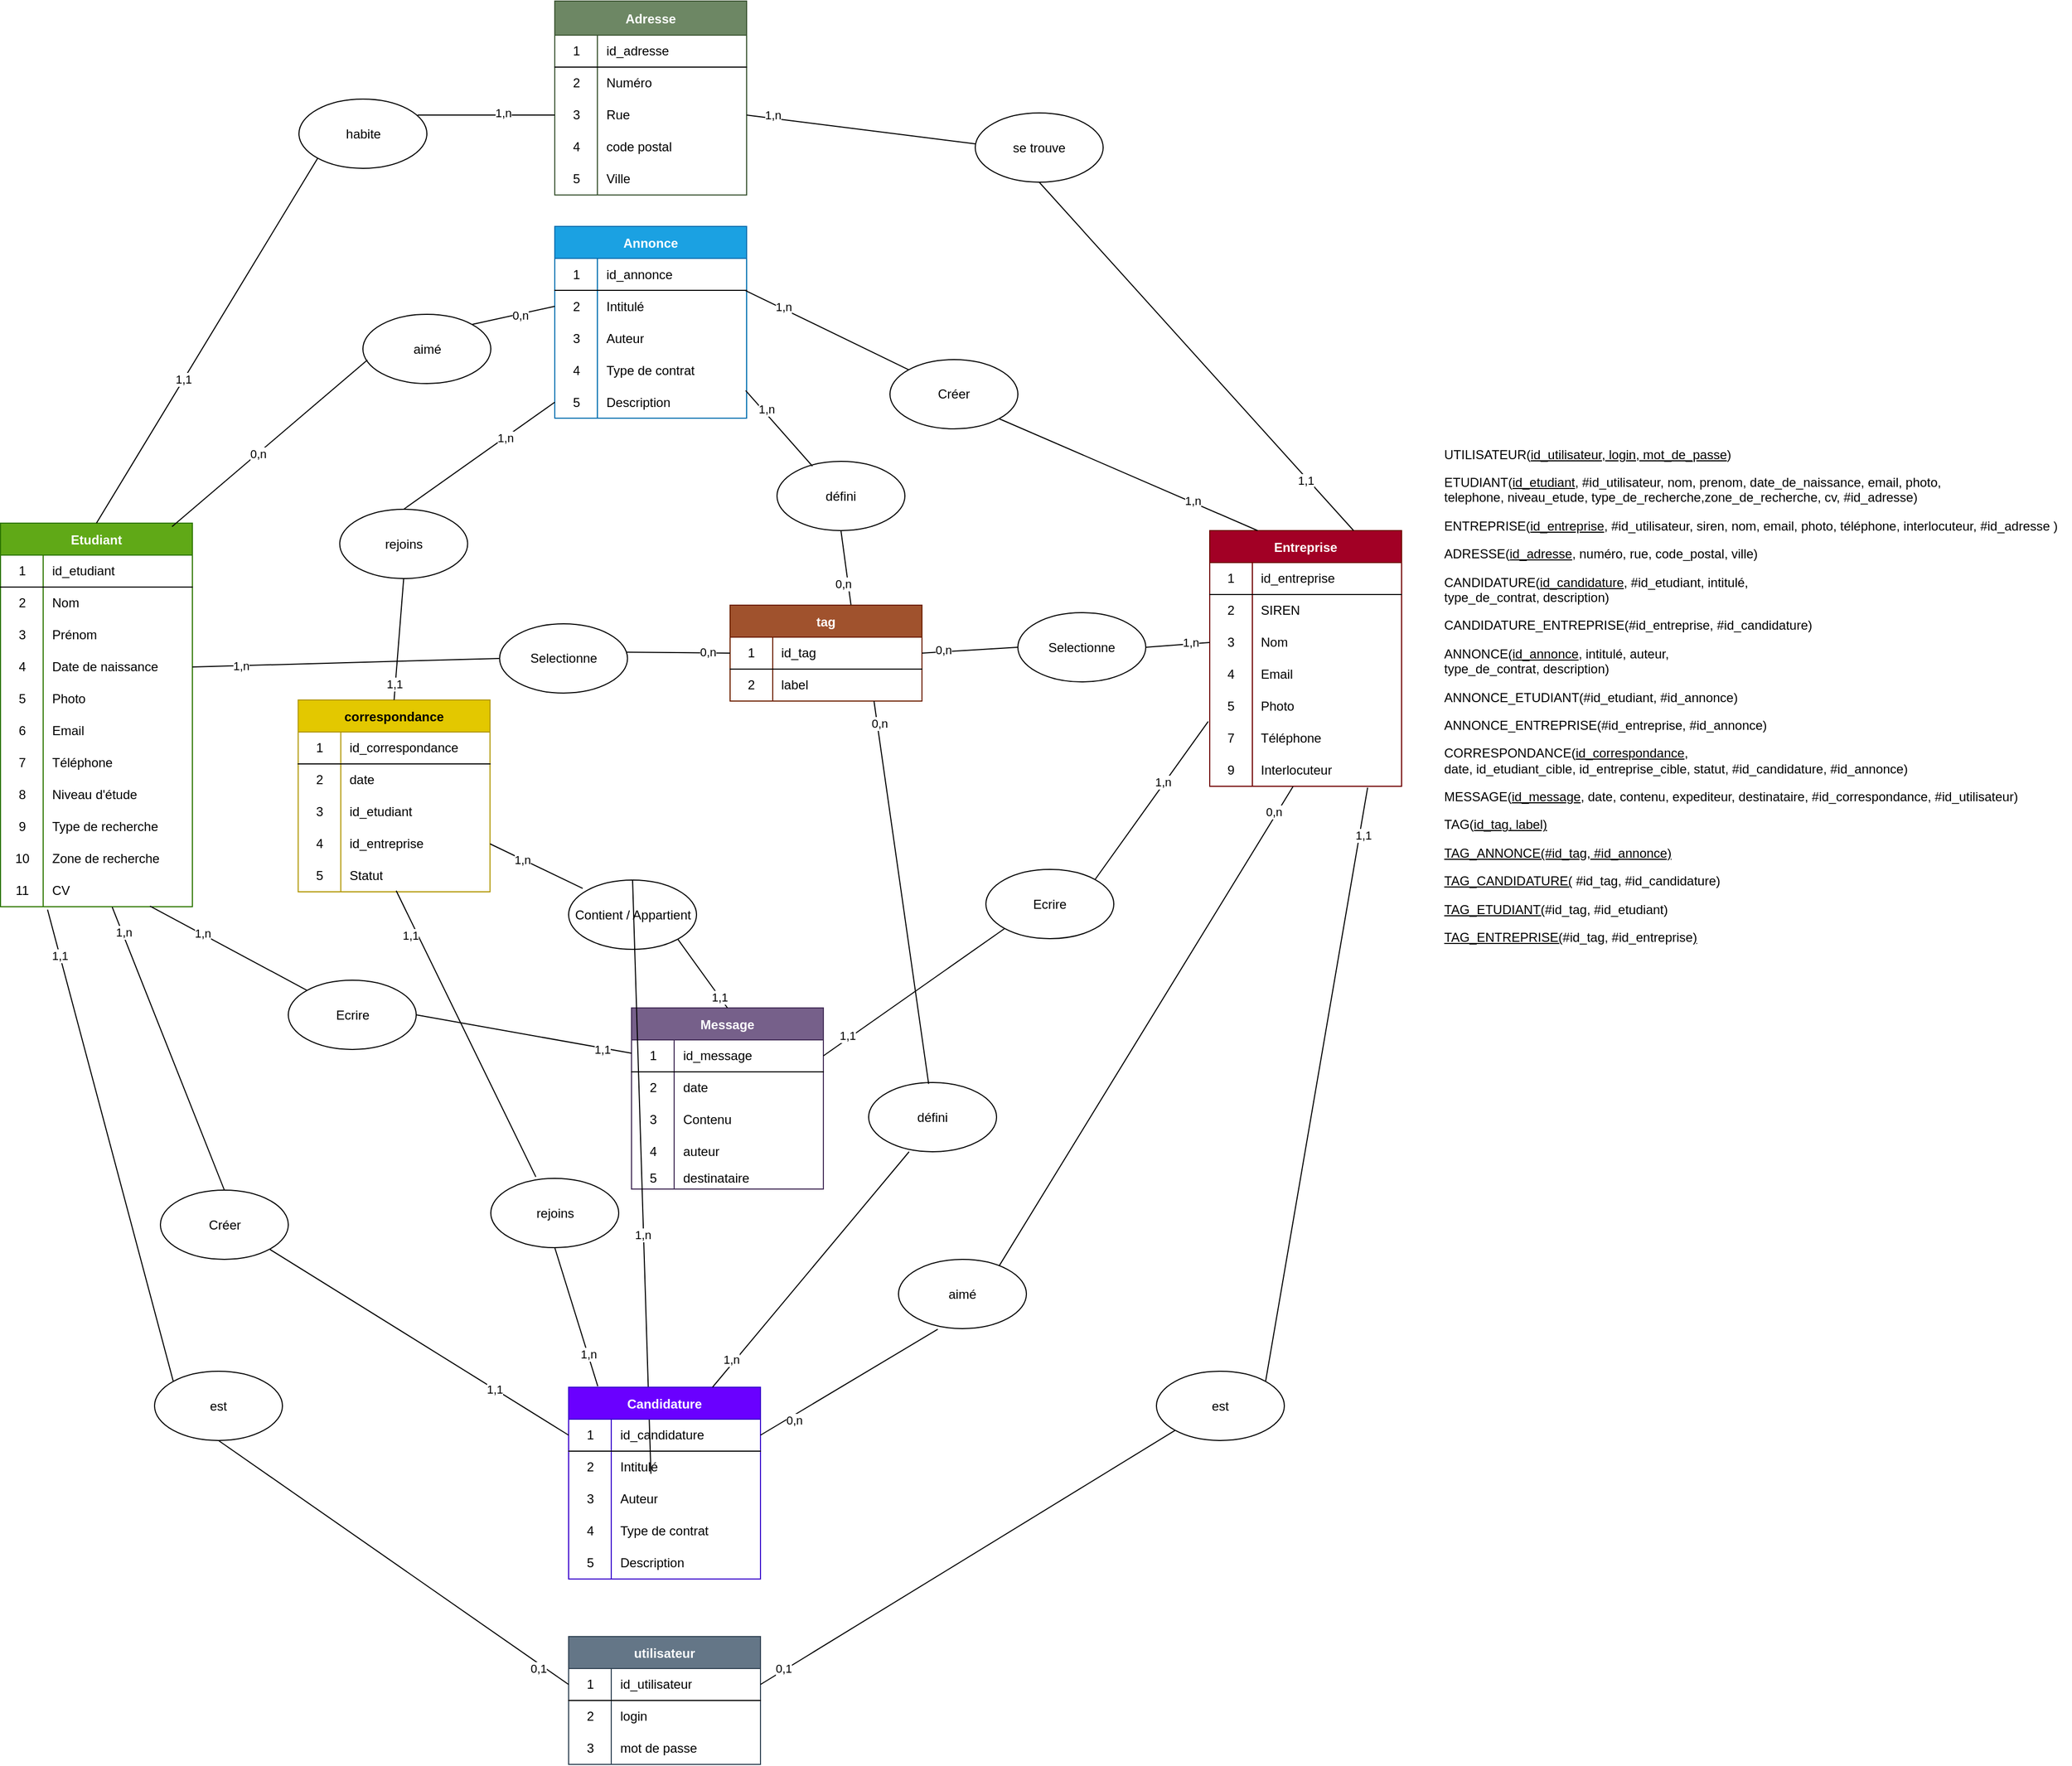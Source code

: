 <mxfile>
    <diagram id="nIEnvi1PNtEmpSbPhw7Z" name="Page-1">
        <mxGraphModel dx="868" dy="816" grid="1" gridSize="10" guides="1" tooltips="1" connect="1" arrows="1" fold="1" page="1" pageScale="1" pageWidth="1169" pageHeight="827" math="0" shadow="0">
            <root>
                <mxCell id="0"/>
                <mxCell id="1" parent="0"/>
                <mxCell id="1650" value="Etudiant" style="shape=table;startSize=30;container=1;collapsible=0;childLayout=tableLayout;fixedRows=1;rowLines=0;fontStyle=1;align=center;pointerEvents=1;fillColor=#60a917;fontColor=#ffffff;strokeColor=#2D7600;" parent="1" vertex="1">
                    <mxGeometry x="1375.5" y="1685" width="180" height="360" as="geometry"/>
                </mxCell>
                <mxCell id="1651" value="" style="shape=partialRectangle;html=1;whiteSpace=wrap;collapsible=0;dropTarget=0;pointerEvents=1;fillColor=none;top=0;left=0;bottom=1;right=0;points=[[0,0.5],[1,0.5]];portConstraint=eastwest;" parent="1650" vertex="1">
                    <mxGeometry y="30" width="180" height="30" as="geometry"/>
                </mxCell>
                <mxCell id="1652" value="1" style="shape=partialRectangle;html=1;whiteSpace=wrap;connectable=0;fillColor=none;top=0;left=0;bottom=0;right=0;overflow=hidden;pointerEvents=1;" parent="1651" vertex="1">
                    <mxGeometry width="40" height="30" as="geometry">
                        <mxRectangle width="40" height="30" as="alternateBounds"/>
                    </mxGeometry>
                </mxCell>
                <mxCell id="1653" value="id_etudiant" style="shape=partialRectangle;html=1;whiteSpace=wrap;connectable=0;fillColor=none;top=0;left=0;bottom=0;right=0;align=left;spacingLeft=6;overflow=hidden;pointerEvents=1;" parent="1651" vertex="1">
                    <mxGeometry x="40" width="140" height="30" as="geometry">
                        <mxRectangle width="140" height="30" as="alternateBounds"/>
                    </mxGeometry>
                </mxCell>
                <mxCell id="1654" value="" style="shape=partialRectangle;html=1;whiteSpace=wrap;collapsible=0;dropTarget=0;pointerEvents=1;fillColor=none;top=0;left=0;bottom=0;right=0;points=[[0,0.5],[1,0.5]];portConstraint=eastwest;" parent="1650" vertex="1">
                    <mxGeometry y="60" width="180" height="30" as="geometry"/>
                </mxCell>
                <mxCell id="1655" value="2" style="shape=partialRectangle;html=1;whiteSpace=wrap;connectable=0;fillColor=none;top=0;left=0;bottom=0;right=0;overflow=hidden;pointerEvents=1;" parent="1654" vertex="1">
                    <mxGeometry width="40" height="30" as="geometry">
                        <mxRectangle width="40" height="30" as="alternateBounds"/>
                    </mxGeometry>
                </mxCell>
                <mxCell id="1656" value="Nom" style="shape=partialRectangle;html=1;whiteSpace=wrap;connectable=0;fillColor=none;top=0;left=0;bottom=0;right=0;align=left;spacingLeft=6;overflow=hidden;pointerEvents=1;" parent="1654" vertex="1">
                    <mxGeometry x="40" width="140" height="30" as="geometry">
                        <mxRectangle width="140" height="30" as="alternateBounds"/>
                    </mxGeometry>
                </mxCell>
                <mxCell id="1657" value="" style="shape=partialRectangle;html=1;whiteSpace=wrap;collapsible=0;dropTarget=0;pointerEvents=1;fillColor=none;top=0;left=0;bottom=0;right=0;points=[[0,0.5],[1,0.5]];portConstraint=eastwest;" parent="1650" vertex="1">
                    <mxGeometry y="90" width="180" height="30" as="geometry"/>
                </mxCell>
                <mxCell id="1658" value="3" style="shape=partialRectangle;html=1;whiteSpace=wrap;connectable=0;fillColor=none;top=0;left=0;bottom=0;right=0;overflow=hidden;pointerEvents=1;" parent="1657" vertex="1">
                    <mxGeometry width="40" height="30" as="geometry">
                        <mxRectangle width="40" height="30" as="alternateBounds"/>
                    </mxGeometry>
                </mxCell>
                <mxCell id="1659" value="Prénom" style="shape=partialRectangle;html=1;whiteSpace=wrap;connectable=0;fillColor=none;top=0;left=0;bottom=0;right=0;align=left;spacingLeft=6;overflow=hidden;pointerEvents=1;" parent="1657" vertex="1">
                    <mxGeometry x="40" width="140" height="30" as="geometry">
                        <mxRectangle width="140" height="30" as="alternateBounds"/>
                    </mxGeometry>
                </mxCell>
                <mxCell id="1660" style="shape=partialRectangle;html=1;whiteSpace=wrap;collapsible=0;dropTarget=0;pointerEvents=1;fillColor=none;top=0;left=0;bottom=0;right=0;points=[[0,0.5],[1,0.5]];portConstraint=eastwest;" parent="1650" vertex="1">
                    <mxGeometry y="120" width="180" height="30" as="geometry"/>
                </mxCell>
                <mxCell id="1661" value="4" style="shape=partialRectangle;html=1;whiteSpace=wrap;connectable=0;fillColor=none;top=0;left=0;bottom=0;right=0;overflow=hidden;pointerEvents=1;" parent="1660" vertex="1">
                    <mxGeometry width="40" height="30" as="geometry">
                        <mxRectangle width="40" height="30" as="alternateBounds"/>
                    </mxGeometry>
                </mxCell>
                <mxCell id="1662" value="Date de naissance" style="shape=partialRectangle;html=1;whiteSpace=wrap;connectable=0;fillColor=none;top=0;left=0;bottom=0;right=0;align=left;spacingLeft=6;overflow=hidden;pointerEvents=1;" parent="1660" vertex="1">
                    <mxGeometry x="40" width="140" height="30" as="geometry">
                        <mxRectangle width="140" height="30" as="alternateBounds"/>
                    </mxGeometry>
                </mxCell>
                <mxCell id="1663" style="shape=partialRectangle;html=1;whiteSpace=wrap;collapsible=0;dropTarget=0;pointerEvents=1;fillColor=none;top=0;left=0;bottom=0;right=0;points=[[0,0.5],[1,0.5]];portConstraint=eastwest;" parent="1650" vertex="1">
                    <mxGeometry y="150" width="180" height="30" as="geometry"/>
                </mxCell>
                <mxCell id="1664" value="5" style="shape=partialRectangle;html=1;whiteSpace=wrap;connectable=0;fillColor=none;top=0;left=0;bottom=0;right=0;overflow=hidden;pointerEvents=1;" parent="1663" vertex="1">
                    <mxGeometry width="40" height="30" as="geometry">
                        <mxRectangle width="40" height="30" as="alternateBounds"/>
                    </mxGeometry>
                </mxCell>
                <mxCell id="1665" value="Photo" style="shape=partialRectangle;html=1;whiteSpace=wrap;connectable=0;fillColor=none;top=0;left=0;bottom=0;right=0;align=left;spacingLeft=6;overflow=hidden;pointerEvents=1;" parent="1663" vertex="1">
                    <mxGeometry x="40" width="140" height="30" as="geometry">
                        <mxRectangle width="140" height="30" as="alternateBounds"/>
                    </mxGeometry>
                </mxCell>
                <mxCell id="1666" style="shape=partialRectangle;html=1;whiteSpace=wrap;collapsible=0;dropTarget=0;pointerEvents=1;fillColor=none;top=0;left=0;bottom=0;right=0;points=[[0,0.5],[1,0.5]];portConstraint=eastwest;" parent="1650" vertex="1">
                    <mxGeometry y="180" width="180" height="30" as="geometry"/>
                </mxCell>
                <mxCell id="1667" value="6" style="shape=partialRectangle;html=1;whiteSpace=wrap;connectable=0;fillColor=none;top=0;left=0;bottom=0;right=0;overflow=hidden;pointerEvents=1;" parent="1666" vertex="1">
                    <mxGeometry width="40" height="30" as="geometry">
                        <mxRectangle width="40" height="30" as="alternateBounds"/>
                    </mxGeometry>
                </mxCell>
                <mxCell id="1668" value="Email" style="shape=partialRectangle;html=1;whiteSpace=wrap;connectable=0;fillColor=none;top=0;left=0;bottom=0;right=0;align=left;spacingLeft=6;overflow=hidden;pointerEvents=1;" parent="1666" vertex="1">
                    <mxGeometry x="40" width="140" height="30" as="geometry">
                        <mxRectangle width="140" height="30" as="alternateBounds"/>
                    </mxGeometry>
                </mxCell>
                <mxCell id="1669" style="shape=partialRectangle;html=1;whiteSpace=wrap;collapsible=0;dropTarget=0;pointerEvents=1;fillColor=none;top=0;left=0;bottom=0;right=0;points=[[0,0.5],[1,0.5]];portConstraint=eastwest;" parent="1650" vertex="1">
                    <mxGeometry y="210" width="180" height="30" as="geometry"/>
                </mxCell>
                <mxCell id="1670" value="7" style="shape=partialRectangle;html=1;whiteSpace=wrap;connectable=0;fillColor=none;top=0;left=0;bottom=0;right=0;overflow=hidden;pointerEvents=1;" parent="1669" vertex="1">
                    <mxGeometry width="40" height="30" as="geometry">
                        <mxRectangle width="40" height="30" as="alternateBounds"/>
                    </mxGeometry>
                </mxCell>
                <mxCell id="1671" value="Téléphone" style="shape=partialRectangle;html=1;whiteSpace=wrap;connectable=0;fillColor=none;top=0;left=0;bottom=0;right=0;align=left;spacingLeft=6;overflow=hidden;pointerEvents=1;" parent="1669" vertex="1">
                    <mxGeometry x="40" width="140" height="30" as="geometry">
                        <mxRectangle width="140" height="30" as="alternateBounds"/>
                    </mxGeometry>
                </mxCell>
                <mxCell id="1672" style="shape=partialRectangle;html=1;whiteSpace=wrap;collapsible=0;dropTarget=0;pointerEvents=1;fillColor=none;top=0;left=0;bottom=0;right=0;points=[[0,0.5],[1,0.5]];portConstraint=eastwest;" parent="1650" vertex="1">
                    <mxGeometry y="240" width="180" height="30" as="geometry"/>
                </mxCell>
                <mxCell id="1673" value="8" style="shape=partialRectangle;html=1;whiteSpace=wrap;connectable=0;fillColor=none;top=0;left=0;bottom=0;right=0;overflow=hidden;pointerEvents=1;" parent="1672" vertex="1">
                    <mxGeometry width="40" height="30" as="geometry">
                        <mxRectangle width="40" height="30" as="alternateBounds"/>
                    </mxGeometry>
                </mxCell>
                <mxCell id="1674" value="Niveau d'étude" style="shape=partialRectangle;html=1;whiteSpace=wrap;connectable=0;fillColor=none;top=0;left=0;bottom=0;right=0;align=left;spacingLeft=6;overflow=hidden;pointerEvents=1;" parent="1672" vertex="1">
                    <mxGeometry x="40" width="140" height="30" as="geometry">
                        <mxRectangle width="140" height="30" as="alternateBounds"/>
                    </mxGeometry>
                </mxCell>
                <mxCell id="1675" style="shape=partialRectangle;html=1;whiteSpace=wrap;collapsible=0;dropTarget=0;pointerEvents=1;fillColor=none;top=0;left=0;bottom=0;right=0;points=[[0,0.5],[1,0.5]];portConstraint=eastwest;" parent="1650" vertex="1">
                    <mxGeometry y="270" width="180" height="30" as="geometry"/>
                </mxCell>
                <mxCell id="1676" value="9" style="shape=partialRectangle;html=1;whiteSpace=wrap;connectable=0;fillColor=none;top=0;left=0;bottom=0;right=0;overflow=hidden;pointerEvents=1;" parent="1675" vertex="1">
                    <mxGeometry width="40" height="30" as="geometry">
                        <mxRectangle width="40" height="30" as="alternateBounds"/>
                    </mxGeometry>
                </mxCell>
                <mxCell id="1677" value="Type de recherche" style="shape=partialRectangle;html=1;whiteSpace=wrap;connectable=0;fillColor=none;top=0;left=0;bottom=0;right=0;align=left;spacingLeft=6;overflow=hidden;pointerEvents=1;" parent="1675" vertex="1">
                    <mxGeometry x="40" width="140" height="30" as="geometry">
                        <mxRectangle width="140" height="30" as="alternateBounds"/>
                    </mxGeometry>
                </mxCell>
                <mxCell id="1678" style="shape=partialRectangle;html=1;whiteSpace=wrap;collapsible=0;dropTarget=0;pointerEvents=1;fillColor=none;top=0;left=0;bottom=0;right=0;points=[[0,0.5],[1,0.5]];portConstraint=eastwest;" parent="1650" vertex="1">
                    <mxGeometry y="300" width="180" height="30" as="geometry"/>
                </mxCell>
                <mxCell id="1679" value="10" style="shape=partialRectangle;html=1;whiteSpace=wrap;connectable=0;fillColor=none;top=0;left=0;bottom=0;right=0;overflow=hidden;pointerEvents=1;" parent="1678" vertex="1">
                    <mxGeometry width="40" height="30" as="geometry">
                        <mxRectangle width="40" height="30" as="alternateBounds"/>
                    </mxGeometry>
                </mxCell>
                <mxCell id="1680" value="Zone de recherche" style="shape=partialRectangle;html=1;whiteSpace=wrap;connectable=0;fillColor=none;top=0;left=0;bottom=0;right=0;align=left;spacingLeft=6;overflow=hidden;pointerEvents=1;" parent="1678" vertex="1">
                    <mxGeometry x="40" width="140" height="30" as="geometry">
                        <mxRectangle width="140" height="30" as="alternateBounds"/>
                    </mxGeometry>
                </mxCell>
                <mxCell id="1684" style="shape=partialRectangle;html=1;whiteSpace=wrap;collapsible=0;dropTarget=0;pointerEvents=1;fillColor=none;top=0;left=0;bottom=0;right=0;points=[[0,0.5],[1,0.5]];portConstraint=eastwest;" parent="1650" vertex="1">
                    <mxGeometry y="330" width="180" height="30" as="geometry"/>
                </mxCell>
                <mxCell id="1685" value="11" style="shape=partialRectangle;html=1;whiteSpace=wrap;connectable=0;fillColor=none;top=0;left=0;bottom=0;right=0;overflow=hidden;pointerEvents=1;" parent="1684" vertex="1">
                    <mxGeometry width="40" height="30" as="geometry">
                        <mxRectangle width="40" height="30" as="alternateBounds"/>
                    </mxGeometry>
                </mxCell>
                <mxCell id="1686" value="CV" style="shape=partialRectangle;html=1;whiteSpace=wrap;connectable=0;fillColor=none;top=0;left=0;bottom=0;right=0;align=left;spacingLeft=6;overflow=hidden;pointerEvents=1;" parent="1684" vertex="1">
                    <mxGeometry x="40" width="140" height="30" as="geometry">
                        <mxRectangle width="140" height="30" as="alternateBounds"/>
                    </mxGeometry>
                </mxCell>
                <mxCell id="1687" value="Entreprise" style="shape=table;startSize=30;container=1;collapsible=0;childLayout=tableLayout;fixedRows=1;rowLines=0;fontStyle=1;align=center;pointerEvents=1;fillColor=#a20025;fontColor=#ffffff;strokeColor=#6F0000;" parent="1" vertex="1">
                    <mxGeometry x="2510" y="1692" width="180" height="240" as="geometry"/>
                </mxCell>
                <mxCell id="1688" value="" style="shape=partialRectangle;html=1;whiteSpace=wrap;collapsible=0;dropTarget=0;pointerEvents=1;fillColor=none;top=0;left=0;bottom=1;right=0;points=[[0,0.5],[1,0.5]];portConstraint=eastwest;" parent="1687" vertex="1">
                    <mxGeometry y="30" width="180" height="30" as="geometry"/>
                </mxCell>
                <mxCell id="1689" value="1" style="shape=partialRectangle;html=1;whiteSpace=wrap;connectable=0;fillColor=none;top=0;left=0;bottom=0;right=0;overflow=hidden;pointerEvents=1;" parent="1688" vertex="1">
                    <mxGeometry width="40" height="30" as="geometry">
                        <mxRectangle width="40" height="30" as="alternateBounds"/>
                    </mxGeometry>
                </mxCell>
                <mxCell id="1690" value="id_entreprise" style="shape=partialRectangle;html=1;whiteSpace=wrap;connectable=0;fillColor=none;top=0;left=0;bottom=0;right=0;align=left;spacingLeft=6;overflow=hidden;pointerEvents=1;" parent="1688" vertex="1">
                    <mxGeometry x="40" width="140" height="30" as="geometry">
                        <mxRectangle width="140" height="30" as="alternateBounds"/>
                    </mxGeometry>
                </mxCell>
                <mxCell id="1691" value="" style="shape=partialRectangle;html=1;whiteSpace=wrap;collapsible=0;dropTarget=0;pointerEvents=1;fillColor=none;top=0;left=0;bottom=0;right=0;points=[[0,0.5],[1,0.5]];portConstraint=eastwest;" parent="1687" vertex="1">
                    <mxGeometry y="60" width="180" height="30" as="geometry"/>
                </mxCell>
                <mxCell id="1692" value="2" style="shape=partialRectangle;html=1;whiteSpace=wrap;connectable=0;fillColor=none;top=0;left=0;bottom=0;right=0;overflow=hidden;pointerEvents=1;" parent="1691" vertex="1">
                    <mxGeometry width="40" height="30" as="geometry">
                        <mxRectangle width="40" height="30" as="alternateBounds"/>
                    </mxGeometry>
                </mxCell>
                <mxCell id="1693" value="SIREN" style="shape=partialRectangle;html=1;whiteSpace=wrap;connectable=0;fillColor=none;top=0;left=0;bottom=0;right=0;align=left;spacingLeft=6;overflow=hidden;pointerEvents=1;" parent="1691" vertex="1">
                    <mxGeometry x="40" width="140" height="30" as="geometry">
                        <mxRectangle width="140" height="30" as="alternateBounds"/>
                    </mxGeometry>
                </mxCell>
                <mxCell id="1694" value="" style="shape=partialRectangle;html=1;whiteSpace=wrap;collapsible=0;dropTarget=0;pointerEvents=1;fillColor=none;top=0;left=0;bottom=0;right=0;points=[[0,0.5],[1,0.5]];portConstraint=eastwest;" parent="1687" vertex="1">
                    <mxGeometry y="90" width="180" height="30" as="geometry"/>
                </mxCell>
                <mxCell id="1695" value="3" style="shape=partialRectangle;html=1;whiteSpace=wrap;connectable=0;fillColor=none;top=0;left=0;bottom=0;right=0;overflow=hidden;pointerEvents=1;" parent="1694" vertex="1">
                    <mxGeometry width="40" height="30" as="geometry">
                        <mxRectangle width="40" height="30" as="alternateBounds"/>
                    </mxGeometry>
                </mxCell>
                <mxCell id="1696" value="Nom" style="shape=partialRectangle;html=1;whiteSpace=wrap;connectable=0;fillColor=none;top=0;left=0;bottom=0;right=0;align=left;spacingLeft=6;overflow=hidden;pointerEvents=1;" parent="1694" vertex="1">
                    <mxGeometry x="40" width="140" height="30" as="geometry">
                        <mxRectangle width="140" height="30" as="alternateBounds"/>
                    </mxGeometry>
                </mxCell>
                <mxCell id="1697" style="shape=partialRectangle;html=1;whiteSpace=wrap;collapsible=0;dropTarget=0;pointerEvents=1;fillColor=none;top=0;left=0;bottom=0;right=0;points=[[0,0.5],[1,0.5]];portConstraint=eastwest;" parent="1687" vertex="1">
                    <mxGeometry y="120" width="180" height="30" as="geometry"/>
                </mxCell>
                <mxCell id="1698" value="4" style="shape=partialRectangle;html=1;whiteSpace=wrap;connectable=0;fillColor=none;top=0;left=0;bottom=0;right=0;overflow=hidden;pointerEvents=1;" parent="1697" vertex="1">
                    <mxGeometry width="40" height="30" as="geometry">
                        <mxRectangle width="40" height="30" as="alternateBounds"/>
                    </mxGeometry>
                </mxCell>
                <mxCell id="1699" value="Email" style="shape=partialRectangle;html=1;whiteSpace=wrap;connectable=0;fillColor=none;top=0;left=0;bottom=0;right=0;align=left;spacingLeft=6;overflow=hidden;pointerEvents=1;" parent="1697" vertex="1">
                    <mxGeometry x="40" width="140" height="30" as="geometry">
                        <mxRectangle width="140" height="30" as="alternateBounds"/>
                    </mxGeometry>
                </mxCell>
                <mxCell id="1700" style="shape=partialRectangle;html=1;whiteSpace=wrap;collapsible=0;dropTarget=0;pointerEvents=1;fillColor=none;top=0;left=0;bottom=0;right=0;points=[[0,0.5],[1,0.5]];portConstraint=eastwest;" parent="1687" vertex="1">
                    <mxGeometry y="150" width="180" height="30" as="geometry"/>
                </mxCell>
                <mxCell id="1701" value="5" style="shape=partialRectangle;html=1;whiteSpace=wrap;connectable=0;fillColor=none;top=0;left=0;bottom=0;right=0;overflow=hidden;pointerEvents=1;" parent="1700" vertex="1">
                    <mxGeometry width="40" height="30" as="geometry">
                        <mxRectangle width="40" height="30" as="alternateBounds"/>
                    </mxGeometry>
                </mxCell>
                <mxCell id="1702" value="Photo" style="shape=partialRectangle;html=1;whiteSpace=wrap;connectable=0;fillColor=none;top=0;left=0;bottom=0;right=0;align=left;spacingLeft=6;overflow=hidden;pointerEvents=1;" parent="1700" vertex="1">
                    <mxGeometry x="40" width="140" height="30" as="geometry">
                        <mxRectangle width="140" height="30" as="alternateBounds"/>
                    </mxGeometry>
                </mxCell>
                <mxCell id="1703" style="shape=partialRectangle;html=1;whiteSpace=wrap;collapsible=0;dropTarget=0;pointerEvents=1;fillColor=none;top=0;left=0;bottom=0;right=0;points=[[0,0.5],[1,0.5]];portConstraint=eastwest;" parent="1687" vertex="1">
                    <mxGeometry y="180" width="180" height="30" as="geometry"/>
                </mxCell>
                <mxCell id="1704" value="7" style="shape=partialRectangle;html=1;whiteSpace=wrap;connectable=0;fillColor=none;top=0;left=0;bottom=0;right=0;overflow=hidden;pointerEvents=1;" parent="1703" vertex="1">
                    <mxGeometry width="40" height="30" as="geometry">
                        <mxRectangle width="40" height="30" as="alternateBounds"/>
                    </mxGeometry>
                </mxCell>
                <mxCell id="1705" value="Téléphone" style="shape=partialRectangle;html=1;whiteSpace=wrap;connectable=0;fillColor=none;top=0;left=0;bottom=0;right=0;align=left;spacingLeft=6;overflow=hidden;pointerEvents=1;" parent="1703" vertex="1">
                    <mxGeometry x="40" width="140" height="30" as="geometry">
                        <mxRectangle width="140" height="30" as="alternateBounds"/>
                    </mxGeometry>
                </mxCell>
                <mxCell id="1706" style="shape=partialRectangle;html=1;whiteSpace=wrap;collapsible=0;dropTarget=0;pointerEvents=1;fillColor=none;top=0;left=0;bottom=0;right=0;points=[[0,0.5],[1,0.5]];portConstraint=eastwest;" parent="1687" vertex="1">
                    <mxGeometry y="210" width="180" height="30" as="geometry"/>
                </mxCell>
                <mxCell id="1707" value="9" style="shape=partialRectangle;html=1;whiteSpace=wrap;connectable=0;fillColor=none;top=0;left=0;bottom=0;right=0;overflow=hidden;pointerEvents=1;" parent="1706" vertex="1">
                    <mxGeometry width="40" height="30" as="geometry">
                        <mxRectangle width="40" height="30" as="alternateBounds"/>
                    </mxGeometry>
                </mxCell>
                <mxCell id="1708" value="Interlocuteur" style="shape=partialRectangle;html=1;whiteSpace=wrap;connectable=0;fillColor=none;top=0;left=0;bottom=0;right=0;align=left;spacingLeft=6;overflow=hidden;pointerEvents=1;" parent="1706" vertex="1">
                    <mxGeometry x="40" width="140" height="30" as="geometry">
                        <mxRectangle width="140" height="30" as="alternateBounds"/>
                    </mxGeometry>
                </mxCell>
                <mxCell id="1712" value="Message" style="shape=table;startSize=30;container=1;collapsible=0;childLayout=tableLayout;fixedRows=1;rowLines=0;fontStyle=1;align=center;pointerEvents=1;fillColor=#76608a;fontColor=#ffffff;strokeColor=#432D57;" parent="1" vertex="1">
                    <mxGeometry x="1967.5" y="2140" width="180" height="170" as="geometry"/>
                </mxCell>
                <mxCell id="1713" value="" style="shape=partialRectangle;html=1;whiteSpace=wrap;collapsible=0;dropTarget=0;pointerEvents=1;fillColor=none;top=0;left=0;bottom=1;right=0;points=[[0,0.5],[1,0.5]];portConstraint=eastwest;" parent="1712" vertex="1">
                    <mxGeometry y="30" width="180" height="30" as="geometry"/>
                </mxCell>
                <mxCell id="1714" value="1" style="shape=partialRectangle;html=1;whiteSpace=wrap;connectable=0;fillColor=none;top=0;left=0;bottom=0;right=0;overflow=hidden;pointerEvents=1;" parent="1713" vertex="1">
                    <mxGeometry width="40" height="30" as="geometry">
                        <mxRectangle width="40" height="30" as="alternateBounds"/>
                    </mxGeometry>
                </mxCell>
                <mxCell id="1715" value="id_message" style="shape=partialRectangle;html=1;whiteSpace=wrap;connectable=0;fillColor=none;top=0;left=0;bottom=0;right=0;align=left;spacingLeft=6;overflow=hidden;pointerEvents=1;" parent="1713" vertex="1">
                    <mxGeometry x="40" width="140" height="30" as="geometry">
                        <mxRectangle width="140" height="30" as="alternateBounds"/>
                    </mxGeometry>
                </mxCell>
                <mxCell id="1716" value="" style="shape=partialRectangle;html=1;whiteSpace=wrap;collapsible=0;dropTarget=0;pointerEvents=1;fillColor=none;top=0;left=0;bottom=0;right=0;points=[[0,0.5],[1,0.5]];portConstraint=eastwest;" parent="1712" vertex="1">
                    <mxGeometry y="60" width="180" height="30" as="geometry"/>
                </mxCell>
                <mxCell id="1717" value="2" style="shape=partialRectangle;html=1;whiteSpace=wrap;connectable=0;fillColor=none;top=0;left=0;bottom=0;right=0;overflow=hidden;pointerEvents=1;" parent="1716" vertex="1">
                    <mxGeometry width="40" height="30" as="geometry">
                        <mxRectangle width="40" height="30" as="alternateBounds"/>
                    </mxGeometry>
                </mxCell>
                <mxCell id="1718" value="date" style="shape=partialRectangle;html=1;whiteSpace=wrap;connectable=0;fillColor=none;top=0;left=0;bottom=0;right=0;align=left;spacingLeft=6;overflow=hidden;pointerEvents=1;" parent="1716" vertex="1">
                    <mxGeometry x="40" width="140" height="30" as="geometry">
                        <mxRectangle width="140" height="30" as="alternateBounds"/>
                    </mxGeometry>
                </mxCell>
                <mxCell id="1719" value="" style="shape=partialRectangle;html=1;whiteSpace=wrap;collapsible=0;dropTarget=0;pointerEvents=1;fillColor=none;top=0;left=0;bottom=0;right=0;points=[[0,0.5],[1,0.5]];portConstraint=eastwest;" parent="1712" vertex="1">
                    <mxGeometry y="90" width="180" height="30" as="geometry"/>
                </mxCell>
                <mxCell id="1720" value="3" style="shape=partialRectangle;html=1;whiteSpace=wrap;connectable=0;fillColor=none;top=0;left=0;bottom=0;right=0;overflow=hidden;pointerEvents=1;" parent="1719" vertex="1">
                    <mxGeometry width="40" height="30" as="geometry">
                        <mxRectangle width="40" height="30" as="alternateBounds"/>
                    </mxGeometry>
                </mxCell>
                <mxCell id="1721" value="Contenu" style="shape=partialRectangle;html=1;whiteSpace=wrap;connectable=0;fillColor=none;top=0;left=0;bottom=0;right=0;align=left;spacingLeft=6;overflow=hidden;pointerEvents=1;" parent="1719" vertex="1">
                    <mxGeometry x="40" width="140" height="30" as="geometry">
                        <mxRectangle width="140" height="30" as="alternateBounds"/>
                    </mxGeometry>
                </mxCell>
                <mxCell id="1722" style="shape=partialRectangle;html=1;whiteSpace=wrap;collapsible=0;dropTarget=0;pointerEvents=1;fillColor=none;top=0;left=0;bottom=0;right=0;points=[[0,0.5],[1,0.5]];portConstraint=eastwest;" parent="1712" vertex="1">
                    <mxGeometry y="120" width="180" height="30" as="geometry"/>
                </mxCell>
                <mxCell id="1723" value="4" style="shape=partialRectangle;html=1;whiteSpace=wrap;connectable=0;fillColor=none;top=0;left=0;bottom=0;right=0;overflow=hidden;pointerEvents=1;" parent="1722" vertex="1">
                    <mxGeometry width="40" height="30" as="geometry">
                        <mxRectangle width="40" height="30" as="alternateBounds"/>
                    </mxGeometry>
                </mxCell>
                <mxCell id="1724" value="auteur" style="shape=partialRectangle;html=1;whiteSpace=wrap;connectable=0;fillColor=none;top=0;left=0;bottom=0;right=0;align=left;spacingLeft=6;overflow=hidden;pointerEvents=1;" parent="1722" vertex="1">
                    <mxGeometry x="40" width="140" height="30" as="geometry">
                        <mxRectangle width="140" height="30" as="alternateBounds"/>
                    </mxGeometry>
                </mxCell>
                <mxCell id="1725" style="shape=partialRectangle;html=1;whiteSpace=wrap;collapsible=0;dropTarget=0;pointerEvents=1;fillColor=none;top=0;left=0;bottom=0;right=0;points=[[0,0.5],[1,0.5]];portConstraint=eastwest;" parent="1712" vertex="1">
                    <mxGeometry y="150" width="180" height="20" as="geometry"/>
                </mxCell>
                <mxCell id="1726" value="5" style="shape=partialRectangle;html=1;whiteSpace=wrap;connectable=0;fillColor=none;top=0;left=0;bottom=0;right=0;overflow=hidden;pointerEvents=1;" parent="1725" vertex="1">
                    <mxGeometry width="40" height="20" as="geometry">
                        <mxRectangle width="40" height="20" as="alternateBounds"/>
                    </mxGeometry>
                </mxCell>
                <mxCell id="1727" value="destinataire" style="shape=partialRectangle;html=1;whiteSpace=wrap;connectable=0;fillColor=none;top=0;left=0;bottom=0;right=0;align=left;spacingLeft=6;overflow=hidden;pointerEvents=1;" parent="1725" vertex="1">
                    <mxGeometry x="40" width="140" height="20" as="geometry">
                        <mxRectangle width="140" height="20" as="alternateBounds"/>
                    </mxGeometry>
                </mxCell>
                <mxCell id="1728" value="Annonce" style="shape=table;startSize=30;container=1;collapsible=0;childLayout=tableLayout;fixedRows=1;rowLines=0;fontStyle=1;align=center;pointerEvents=1;fillColor=#1BA1E2;fontColor=#ffffff;strokeColor=#006EAF;" parent="1" vertex="1">
                    <mxGeometry x="1895.5" y="1406.5" width="180" height="180" as="geometry"/>
                </mxCell>
                <mxCell id="1729" value="" style="shape=partialRectangle;html=1;whiteSpace=wrap;collapsible=0;dropTarget=0;pointerEvents=1;fillColor=none;top=0;left=0;bottom=1;right=0;points=[[0,0.5],[1,0.5]];portConstraint=eastwest;" parent="1728" vertex="1">
                    <mxGeometry y="30" width="180" height="30" as="geometry"/>
                </mxCell>
                <mxCell id="1730" value="1" style="shape=partialRectangle;html=1;whiteSpace=wrap;connectable=0;fillColor=none;top=0;left=0;bottom=0;right=0;overflow=hidden;pointerEvents=1;" parent="1729" vertex="1">
                    <mxGeometry width="40" height="30" as="geometry">
                        <mxRectangle width="40" height="30" as="alternateBounds"/>
                    </mxGeometry>
                </mxCell>
                <mxCell id="1731" value="id_annonce" style="shape=partialRectangle;html=1;whiteSpace=wrap;connectable=0;fillColor=none;top=0;left=0;bottom=0;right=0;align=left;spacingLeft=6;overflow=hidden;pointerEvents=1;" parent="1729" vertex="1">
                    <mxGeometry x="40" width="140" height="30" as="geometry">
                        <mxRectangle width="140" height="30" as="alternateBounds"/>
                    </mxGeometry>
                </mxCell>
                <mxCell id="1732" value="" style="shape=partialRectangle;html=1;whiteSpace=wrap;collapsible=0;dropTarget=0;pointerEvents=1;fillColor=none;top=0;left=0;bottom=0;right=0;points=[[0,0.5],[1,0.5]];portConstraint=eastwest;" parent="1728" vertex="1">
                    <mxGeometry y="60" width="180" height="30" as="geometry"/>
                </mxCell>
                <mxCell id="1733" value="2" style="shape=partialRectangle;html=1;whiteSpace=wrap;connectable=0;fillColor=none;top=0;left=0;bottom=0;right=0;overflow=hidden;pointerEvents=1;" parent="1732" vertex="1">
                    <mxGeometry width="40" height="30" as="geometry">
                        <mxRectangle width="40" height="30" as="alternateBounds"/>
                    </mxGeometry>
                </mxCell>
                <mxCell id="1734" value="Intitulé" style="shape=partialRectangle;html=1;whiteSpace=wrap;connectable=0;fillColor=none;top=0;left=0;bottom=0;right=0;align=left;spacingLeft=6;overflow=hidden;pointerEvents=1;" parent="1732" vertex="1">
                    <mxGeometry x="40" width="140" height="30" as="geometry">
                        <mxRectangle width="140" height="30" as="alternateBounds"/>
                    </mxGeometry>
                </mxCell>
                <mxCell id="1735" value="" style="shape=partialRectangle;html=1;whiteSpace=wrap;collapsible=0;dropTarget=0;pointerEvents=1;fillColor=none;top=0;left=0;bottom=0;right=0;points=[[0,0.5],[1,0.5]];portConstraint=eastwest;" parent="1728" vertex="1">
                    <mxGeometry y="90" width="180" height="30" as="geometry"/>
                </mxCell>
                <mxCell id="1736" value="3" style="shape=partialRectangle;html=1;whiteSpace=wrap;connectable=0;fillColor=none;top=0;left=0;bottom=0;right=0;overflow=hidden;pointerEvents=1;" parent="1735" vertex="1">
                    <mxGeometry width="40" height="30" as="geometry">
                        <mxRectangle width="40" height="30" as="alternateBounds"/>
                    </mxGeometry>
                </mxCell>
                <mxCell id="1737" value="Auteur" style="shape=partialRectangle;html=1;whiteSpace=wrap;connectable=0;fillColor=none;top=0;left=0;bottom=0;right=0;align=left;spacingLeft=6;overflow=hidden;pointerEvents=1;" parent="1735" vertex="1">
                    <mxGeometry x="40" width="140" height="30" as="geometry">
                        <mxRectangle width="140" height="30" as="alternateBounds"/>
                    </mxGeometry>
                </mxCell>
                <mxCell id="1738" style="shape=partialRectangle;html=1;whiteSpace=wrap;collapsible=0;dropTarget=0;pointerEvents=1;fillColor=none;top=0;left=0;bottom=0;right=0;points=[[0,0.5],[1,0.5]];portConstraint=eastwest;" parent="1728" vertex="1">
                    <mxGeometry y="120" width="180" height="30" as="geometry"/>
                </mxCell>
                <mxCell id="1739" value="4" style="shape=partialRectangle;html=1;whiteSpace=wrap;connectable=0;fillColor=none;top=0;left=0;bottom=0;right=0;overflow=hidden;pointerEvents=1;" parent="1738" vertex="1">
                    <mxGeometry width="40" height="30" as="geometry">
                        <mxRectangle width="40" height="30" as="alternateBounds"/>
                    </mxGeometry>
                </mxCell>
                <mxCell id="1740" value="&lt;span&gt;Type de contrat&lt;/span&gt;" style="shape=partialRectangle;html=1;whiteSpace=wrap;connectable=0;fillColor=none;top=0;left=0;bottom=0;right=0;align=left;spacingLeft=6;overflow=hidden;pointerEvents=1;" parent="1738" vertex="1">
                    <mxGeometry x="40" width="140" height="30" as="geometry">
                        <mxRectangle width="140" height="30" as="alternateBounds"/>
                    </mxGeometry>
                </mxCell>
                <mxCell id="1741" style="shape=partialRectangle;html=1;whiteSpace=wrap;collapsible=0;dropTarget=0;pointerEvents=1;fillColor=none;top=0;left=0;bottom=0;right=0;points=[[0,0.5],[1,0.5]];portConstraint=eastwest;" parent="1728" vertex="1">
                    <mxGeometry y="150" width="180" height="30" as="geometry"/>
                </mxCell>
                <mxCell id="1742" value="5" style="shape=partialRectangle;html=1;whiteSpace=wrap;connectable=0;fillColor=none;top=0;left=0;bottom=0;right=0;overflow=hidden;pointerEvents=1;" parent="1741" vertex="1">
                    <mxGeometry width="40" height="30" as="geometry">
                        <mxRectangle width="40" height="30" as="alternateBounds"/>
                    </mxGeometry>
                </mxCell>
                <mxCell id="1743" value="Description" style="shape=partialRectangle;html=1;whiteSpace=wrap;connectable=0;fillColor=none;top=0;left=0;bottom=0;right=0;align=left;spacingLeft=6;overflow=hidden;pointerEvents=1;" parent="1741" vertex="1">
                    <mxGeometry x="40" width="140" height="30" as="geometry">
                        <mxRectangle width="140" height="30" as="alternateBounds"/>
                    </mxGeometry>
                </mxCell>
                <mxCell id="1749" value="aimé" style="ellipse;whiteSpace=wrap;html=1;" parent="1" vertex="1">
                    <mxGeometry x="1715.5" y="1489" width="120" height="65" as="geometry"/>
                </mxCell>
                <mxCell id="1750" value="" style="endArrow=none;html=1;exitX=0.894;exitY=0.009;exitDx=0;exitDy=0;entryX=0.035;entryY=0.659;entryDx=0;entryDy=0;entryPerimeter=0;exitPerimeter=0;" parent="1" source="1650" target="1749" edge="1">
                    <mxGeometry width="50" height="50" relative="1" as="geometry">
                        <mxPoint x="1755.5" y="1543" as="sourcePoint"/>
                        <mxPoint x="1795.5" y="1650" as="targetPoint"/>
                    </mxGeometry>
                </mxCell>
                <mxCell id="1751" value="0,n" style="edgeLabel;html=1;align=center;verticalAlign=middle;resizable=0;points=[];" parent="1750" vertex="1" connectable="0">
                    <mxGeometry x="-0.126" relative="1" as="geometry">
                        <mxPoint as="offset"/>
                    </mxGeometry>
                </mxCell>
                <mxCell id="1752" value="" style="endArrow=none;html=1;exitX=1;exitY=0;exitDx=0;exitDy=0;entryX=0;entryY=0.5;entryDx=0;entryDy=0;" parent="1" source="1749" target="1732" edge="1">
                    <mxGeometry width="50" height="50" relative="1" as="geometry">
                        <mxPoint x="1745.5" y="1509" as="sourcePoint"/>
                        <mxPoint x="1885.5" y="1621" as="targetPoint"/>
                    </mxGeometry>
                </mxCell>
                <mxCell id="1753" value="0,n" style="edgeLabel;html=1;align=center;verticalAlign=middle;resizable=0;points=[];" parent="1752" vertex="1" connectable="0">
                    <mxGeometry x="0.158" y="-1" relative="1" as="geometry">
                        <mxPoint as="offset"/>
                    </mxGeometry>
                </mxCell>
                <mxCell id="1756" value="Contient / Appartient" style="ellipse;whiteSpace=wrap;html=1;" parent="1" vertex="1">
                    <mxGeometry x="1908.5" y="2020" width="120" height="65" as="geometry"/>
                </mxCell>
                <mxCell id="1765" value="" style="endArrow=none;html=1;entryX=0.471;entryY=1.055;entryDx=0;entryDy=0;exitX=0.5;exitY=0;exitDx=0;exitDy=0;entryPerimeter=0;" parent="1" source="1756" edge="1">
                    <mxGeometry width="50" height="50" relative="1" as="geometry">
                        <mxPoint x="2112.526" y="2161.819" as="sourcePoint"/>
                        <mxPoint x="1985.72" y="2577.29" as="targetPoint"/>
                    </mxGeometry>
                </mxCell>
                <mxCell id="1766" value="1,n" style="edgeLabel;html=1;align=center;verticalAlign=middle;resizable=0;points=[];" parent="1765" vertex="1" connectable="0">
                    <mxGeometry x="0.192" y="-1" relative="1" as="geometry">
                        <mxPoint as="offset"/>
                    </mxGeometry>
                </mxCell>
                <mxCell id="1767" value="" style="endArrow=none;html=1;entryX=0.5;entryY=0;entryDx=0;entryDy=0;exitX=1;exitY=1;exitDx=0;exitDy=0;" parent="1" source="1756" target="1712" edge="1">
                    <mxGeometry width="50" height="50" relative="1" as="geometry">
                        <mxPoint x="2075.5" y="2029" as="sourcePoint"/>
                        <mxPoint x="2045.5" y="1969" as="targetPoint"/>
                    </mxGeometry>
                </mxCell>
                <mxCell id="1768" value="1,1" style="edgeLabel;html=1;align=center;verticalAlign=middle;resizable=0;points=[];" parent="1767" vertex="1" connectable="0">
                    <mxGeometry x="-0.309" relative="1" as="geometry">
                        <mxPoint x="23" y="32" as="offset"/>
                    </mxGeometry>
                </mxCell>
                <mxCell id="1769" value="Créer" style="ellipse;whiteSpace=wrap;html=1;" parent="1" vertex="1">
                    <mxGeometry x="2210" y="1531.5" width="120" height="65" as="geometry"/>
                </mxCell>
                <mxCell id="1770" value="" style="endArrow=none;html=1;entryX=0.25;entryY=0;entryDx=0;entryDy=0;exitX=1;exitY=1;exitDx=0;exitDy=0;" parent="1" source="1769" target="1687" edge="1">
                    <mxGeometry width="50" height="50" relative="1" as="geometry">
                        <mxPoint x="2135.5" y="1563" as="sourcePoint"/>
                        <mxPoint x="2185.5" y="1513" as="targetPoint"/>
                    </mxGeometry>
                </mxCell>
                <mxCell id="1771" value="1,n" style="edgeLabel;html=1;align=center;verticalAlign=middle;resizable=0;points=[];" parent="1770" vertex="1" connectable="0">
                    <mxGeometry x="0.547" y="-1" relative="1" as="geometry">
                        <mxPoint x="-6" y="-5" as="offset"/>
                    </mxGeometry>
                </mxCell>
                <mxCell id="1772" value="" style="endArrow=none;html=1;entryX=0.995;entryY=1.012;entryDx=0;entryDy=0;exitX=0;exitY=0;exitDx=0;exitDy=0;entryPerimeter=0;" parent="1" source="1769" target="1729" edge="1">
                    <mxGeometry width="50" height="50" relative="1" as="geometry">
                        <mxPoint x="2112.526" y="1533.781" as="sourcePoint"/>
                        <mxPoint x="2055.5" y="1574" as="targetPoint"/>
                    </mxGeometry>
                </mxCell>
                <mxCell id="1773" value="1,n" style="edgeLabel;html=1;align=center;verticalAlign=middle;resizable=0;points=[];" parent="1772" vertex="1" connectable="0">
                    <mxGeometry x="-0.232" relative="1" as="geometry">
                        <mxPoint x="-59" y="-31" as="offset"/>
                    </mxGeometry>
                </mxCell>
                <mxCell id="1774" value="Ecrire" style="ellipse;whiteSpace=wrap;html=1;" parent="1" vertex="1">
                    <mxGeometry x="1645.5" y="2114" width="120" height="65" as="geometry"/>
                </mxCell>
                <mxCell id="1775" value="Ecrire" style="ellipse;whiteSpace=wrap;html=1;" parent="1" vertex="1">
                    <mxGeometry x="2300" y="2010" width="120" height="65" as="geometry"/>
                </mxCell>
                <mxCell id="1776" value="" style="endArrow=none;html=1;entryX=-0.008;entryY=0.972;entryDx=0;entryDy=0;exitX=1;exitY=0;exitDx=0;exitDy=0;entryPerimeter=0;" parent="1" source="1775" target="1700" edge="1">
                    <mxGeometry width="50" height="50" relative="1" as="geometry">
                        <mxPoint x="2225.5" y="1710" as="sourcePoint"/>
                        <mxPoint x="2275.5" y="1660" as="targetPoint"/>
                    </mxGeometry>
                </mxCell>
                <mxCell id="1777" value="1,n" style="edgeLabel;html=1;align=center;verticalAlign=middle;resizable=0;points=[];" parent="1776" vertex="1" connectable="0">
                    <mxGeometry x="0.224" y="2" relative="1" as="geometry">
                        <mxPoint as="offset"/>
                    </mxGeometry>
                </mxCell>
                <mxCell id="1778" value="" style="endArrow=none;html=1;entryX=0;entryY=1;entryDx=0;entryDy=0;exitX=1;exitY=0.5;exitDx=0;exitDy=0;" parent="1" source="1713" target="1775" edge="1">
                    <mxGeometry width="50" height="50" relative="1" as="geometry">
                        <mxPoint x="2305.5" y="1931" as="sourcePoint"/>
                        <mxPoint x="2285.5" y="2078.5" as="targetPoint"/>
                    </mxGeometry>
                </mxCell>
                <mxCell id="1779" value="1,1" style="edgeLabel;html=1;align=center;verticalAlign=middle;resizable=0;points=[];" parent="1778" vertex="1" connectable="0">
                    <mxGeometry x="-0.279" y="-5" relative="1" as="geometry">
                        <mxPoint x="-42" y="20" as="offset"/>
                    </mxGeometry>
                </mxCell>
                <mxCell id="1780" value="" style="endArrow=none;html=1;entryX=0.779;entryY=0.983;entryDx=0;entryDy=0;exitX=0;exitY=0;exitDx=0;exitDy=0;entryPerimeter=0;" parent="1" source="1774" target="1684" edge="1">
                    <mxGeometry width="50" height="50" relative="1" as="geometry">
                        <mxPoint x="1575.5" y="1967" as="sourcePoint"/>
                        <mxPoint x="1655.5" y="1810" as="targetPoint"/>
                    </mxGeometry>
                </mxCell>
                <mxCell id="1781" value="1,n" style="edgeLabel;html=1;align=center;verticalAlign=middle;resizable=0;points=[];" parent="1780" vertex="1" connectable="0">
                    <mxGeometry x="0.348" y="-1" relative="1" as="geometry">
                        <mxPoint as="offset"/>
                    </mxGeometry>
                </mxCell>
                <mxCell id="1782" value="" style="endArrow=none;html=1;entryX=1;entryY=0.5;entryDx=0;entryDy=0;exitX=0;exitY=0.25;exitDx=0;exitDy=0;" parent="1" source="1712" target="1774" edge="1">
                    <mxGeometry width="50" height="50" relative="1" as="geometry">
                        <mxPoint x="1980.808" y="2190.422" as="sourcePoint"/>
                        <mxPoint x="1725.5" y="2114" as="targetPoint"/>
                    </mxGeometry>
                </mxCell>
                <mxCell id="1783" value="1,1" style="edgeLabel;html=1;align=center;verticalAlign=middle;resizable=0;points=[];" parent="1782" vertex="1" connectable="0">
                    <mxGeometry x="0.163" y="3" relative="1" as="geometry">
                        <mxPoint x="90" y="14" as="offset"/>
                    </mxGeometry>
                </mxCell>
                <mxCell id="1784" value="Adresse" style="shape=table;startSize=32;container=1;collapsible=0;childLayout=tableLayout;fixedRows=1;rowLines=0;fontStyle=1;align=center;pointerEvents=1;fillColor=#6d8764;fontColor=#ffffff;strokeColor=#3A5431;" parent="1" vertex="1">
                    <mxGeometry x="1895.5" y="1195" width="180" height="182" as="geometry"/>
                </mxCell>
                <mxCell id="1785" value="" style="shape=partialRectangle;html=1;whiteSpace=wrap;collapsible=0;dropTarget=0;pointerEvents=1;fillColor=none;top=0;left=0;bottom=1;right=0;points=[[0,0.5],[1,0.5]];portConstraint=eastwest;" parent="1784" vertex="1">
                    <mxGeometry y="32" width="180" height="30" as="geometry"/>
                </mxCell>
                <mxCell id="1786" value="1" style="shape=partialRectangle;html=1;whiteSpace=wrap;connectable=0;fillColor=none;top=0;left=0;bottom=0;right=0;overflow=hidden;pointerEvents=1;" parent="1785" vertex="1">
                    <mxGeometry width="40" height="30" as="geometry">
                        <mxRectangle width="40" height="30" as="alternateBounds"/>
                    </mxGeometry>
                </mxCell>
                <mxCell id="1787" value="id_adresse" style="shape=partialRectangle;html=1;whiteSpace=wrap;connectable=0;fillColor=none;top=0;left=0;bottom=0;right=0;align=left;spacingLeft=6;overflow=hidden;pointerEvents=1;" parent="1785" vertex="1">
                    <mxGeometry x="40" width="140" height="30" as="geometry">
                        <mxRectangle width="140" height="30" as="alternateBounds"/>
                    </mxGeometry>
                </mxCell>
                <mxCell id="1788" value="" style="shape=partialRectangle;html=1;whiteSpace=wrap;collapsible=0;dropTarget=0;pointerEvents=1;fillColor=none;top=0;left=0;bottom=0;right=0;points=[[0,0.5],[1,0.5]];portConstraint=eastwest;" parent="1784" vertex="1">
                    <mxGeometry y="62" width="180" height="30" as="geometry"/>
                </mxCell>
                <mxCell id="1789" value="2" style="shape=partialRectangle;html=1;whiteSpace=wrap;connectable=0;fillColor=none;top=0;left=0;bottom=0;right=0;overflow=hidden;pointerEvents=1;" parent="1788" vertex="1">
                    <mxGeometry width="40" height="30" as="geometry">
                        <mxRectangle width="40" height="30" as="alternateBounds"/>
                    </mxGeometry>
                </mxCell>
                <mxCell id="1790" value="Numéro" style="shape=partialRectangle;html=1;whiteSpace=wrap;connectable=0;fillColor=none;top=0;left=0;bottom=0;right=0;align=left;spacingLeft=6;overflow=hidden;pointerEvents=1;" parent="1788" vertex="1">
                    <mxGeometry x="40" width="140" height="30" as="geometry">
                        <mxRectangle width="140" height="30" as="alternateBounds"/>
                    </mxGeometry>
                </mxCell>
                <mxCell id="1791" value="" style="shape=partialRectangle;html=1;whiteSpace=wrap;collapsible=0;dropTarget=0;pointerEvents=1;fillColor=none;top=0;left=0;bottom=0;right=0;points=[[0,0.5],[1,0.5]];portConstraint=eastwest;" parent="1784" vertex="1">
                    <mxGeometry y="92" width="180" height="30" as="geometry"/>
                </mxCell>
                <mxCell id="1792" value="3" style="shape=partialRectangle;html=1;whiteSpace=wrap;connectable=0;fillColor=none;top=0;left=0;bottom=0;right=0;overflow=hidden;pointerEvents=1;" parent="1791" vertex="1">
                    <mxGeometry width="40" height="30" as="geometry">
                        <mxRectangle width="40" height="30" as="alternateBounds"/>
                    </mxGeometry>
                </mxCell>
                <mxCell id="1793" value="Rue" style="shape=partialRectangle;html=1;whiteSpace=wrap;connectable=0;fillColor=none;top=0;left=0;bottom=0;right=0;align=left;spacingLeft=6;overflow=hidden;pointerEvents=1;" parent="1791" vertex="1">
                    <mxGeometry x="40" width="140" height="30" as="geometry">
                        <mxRectangle width="140" height="30" as="alternateBounds"/>
                    </mxGeometry>
                </mxCell>
                <mxCell id="1794" style="shape=partialRectangle;html=1;whiteSpace=wrap;collapsible=0;dropTarget=0;pointerEvents=1;fillColor=none;top=0;left=0;bottom=0;right=0;points=[[0,0.5],[1,0.5]];portConstraint=eastwest;" parent="1784" vertex="1">
                    <mxGeometry y="122" width="180" height="30" as="geometry"/>
                </mxCell>
                <mxCell id="1795" value="4" style="shape=partialRectangle;html=1;whiteSpace=wrap;connectable=0;fillColor=none;top=0;left=0;bottom=0;right=0;overflow=hidden;pointerEvents=1;" parent="1794" vertex="1">
                    <mxGeometry width="40" height="30" as="geometry">
                        <mxRectangle width="40" height="30" as="alternateBounds"/>
                    </mxGeometry>
                </mxCell>
                <mxCell id="1796" value="code postal" style="shape=partialRectangle;html=1;whiteSpace=wrap;connectable=0;fillColor=none;top=0;left=0;bottom=0;right=0;align=left;spacingLeft=6;overflow=hidden;pointerEvents=1;" parent="1794" vertex="1">
                    <mxGeometry x="40" width="140" height="30" as="geometry">
                        <mxRectangle width="140" height="30" as="alternateBounds"/>
                    </mxGeometry>
                </mxCell>
                <mxCell id="1797" style="shape=partialRectangle;html=1;whiteSpace=wrap;collapsible=0;dropTarget=0;pointerEvents=1;fillColor=none;top=0;left=0;bottom=0;right=0;points=[[0,0.5],[1,0.5]];portConstraint=eastwest;" parent="1784" vertex="1">
                    <mxGeometry y="152" width="180" height="30" as="geometry"/>
                </mxCell>
                <mxCell id="1798" value="5" style="shape=partialRectangle;html=1;whiteSpace=wrap;connectable=0;fillColor=none;top=0;left=0;bottom=0;right=0;overflow=hidden;pointerEvents=1;" parent="1797" vertex="1">
                    <mxGeometry width="40" height="30" as="geometry">
                        <mxRectangle width="40" height="30" as="alternateBounds"/>
                    </mxGeometry>
                </mxCell>
                <mxCell id="1799" value="Ville" style="shape=partialRectangle;html=1;whiteSpace=wrap;connectable=0;fillColor=none;top=0;left=0;bottom=0;right=0;align=left;spacingLeft=6;overflow=hidden;pointerEvents=1;" parent="1797" vertex="1">
                    <mxGeometry x="40" width="140" height="30" as="geometry">
                        <mxRectangle width="140" height="30" as="alternateBounds"/>
                    </mxGeometry>
                </mxCell>
                <mxCell id="1800" value="habite" style="ellipse;whiteSpace=wrap;html=1;" parent="1" vertex="1">
                    <mxGeometry x="1655.5" y="1287" width="120" height="65" as="geometry"/>
                </mxCell>
                <mxCell id="1801" value="se trouve" style="ellipse;whiteSpace=wrap;html=1;" parent="1" vertex="1">
                    <mxGeometry x="2290" y="1300" width="120" height="65" as="geometry"/>
                </mxCell>
                <mxCell id="1802" value="" style="endArrow=none;html=1;entryX=0;entryY=1;entryDx=0;entryDy=0;exitX=0.5;exitY=0;exitDx=0;exitDy=0;" parent="1" source="1650" target="1800" edge="1">
                    <mxGeometry width="50" height="50" relative="1" as="geometry">
                        <mxPoint x="1815.5" y="1600" as="sourcePoint"/>
                        <mxPoint x="1865.5" y="1550" as="targetPoint"/>
                    </mxGeometry>
                </mxCell>
                <mxCell id="1803" value="1,1" style="edgeLabel;html=1;align=center;verticalAlign=middle;resizable=0;points=[];" parent="1802" vertex="1" connectable="0">
                    <mxGeometry x="-0.21" y="1" relative="1" as="geometry">
                        <mxPoint as="offset"/>
                    </mxGeometry>
                </mxCell>
                <mxCell id="1804" value="" style="endArrow=none;html=1;entryX=0.928;entryY=0.231;entryDx=0;entryDy=0;exitX=0;exitY=0.5;exitDx=0;exitDy=0;entryPerimeter=0;" parent="1" source="1791" target="1800" edge="1">
                    <mxGeometry width="50" height="50" relative="1" as="geometry">
                        <mxPoint x="1585.5" y="1560" as="sourcePoint"/>
                        <mxPoint x="1575.5" y="1495" as="targetPoint"/>
                    </mxGeometry>
                </mxCell>
                <mxCell id="1805" value="1,n" style="edgeLabel;html=1;align=center;verticalAlign=middle;resizable=0;points=[];" parent="1804" vertex="1" connectable="0">
                    <mxGeometry x="-0.352" relative="1" as="geometry">
                        <mxPoint x="-7" y="-2" as="offset"/>
                    </mxGeometry>
                </mxCell>
                <mxCell id="1806" value="" style="endArrow=none;html=1;entryX=1;entryY=0.5;entryDx=0;entryDy=0;exitX=0;exitY=0.446;exitDx=0;exitDy=0;exitPerimeter=0;" parent="1" source="1801" target="1791" edge="1">
                    <mxGeometry width="50" height="50" relative="1" as="geometry">
                        <mxPoint x="1585.5" y="1560" as="sourcePoint"/>
                        <mxPoint x="1575.5" y="1495" as="targetPoint"/>
                    </mxGeometry>
                </mxCell>
                <mxCell id="1807" value="1,n" style="edgeLabel;html=1;align=center;verticalAlign=middle;resizable=0;points=[];" parent="1806" vertex="1" connectable="0">
                    <mxGeometry x="0.134" y="-3" relative="1" as="geometry">
                        <mxPoint x="-69" y="-9" as="offset"/>
                    </mxGeometry>
                </mxCell>
                <mxCell id="1808" value="" style="endArrow=none;html=1;entryX=0.75;entryY=0;entryDx=0;entryDy=0;exitX=0.5;exitY=1;exitDx=0;exitDy=0;" parent="1" source="1801" target="1687" edge="1">
                    <mxGeometry width="50" height="50" relative="1" as="geometry">
                        <mxPoint x="1875.5" y="1422.5" as="sourcePoint"/>
                        <mxPoint x="1845.5" y="1437" as="targetPoint"/>
                    </mxGeometry>
                </mxCell>
                <mxCell id="1809" value="1,1" style="edgeLabel;html=1;align=center;verticalAlign=middle;resizable=0;points=[];" parent="1808" vertex="1" connectable="0">
                    <mxGeometry x="0.249" y="2" relative="1" as="geometry">
                        <mxPoint x="64" y="77" as="offset"/>
                    </mxGeometry>
                </mxCell>
                <mxCell id="1810" value="Candidature" style="shape=table;startSize=30;container=1;collapsible=0;childLayout=tableLayout;fixedRows=1;rowLines=0;fontStyle=1;align=center;pointerEvents=1;fillColor=#6a00ff;fontColor=#ffffff;strokeColor=#3700CC;" parent="1" vertex="1">
                    <mxGeometry x="1908.5" y="2496" width="180" height="180" as="geometry"/>
                </mxCell>
                <mxCell id="1811" value="" style="shape=partialRectangle;html=1;whiteSpace=wrap;collapsible=0;dropTarget=0;pointerEvents=1;fillColor=none;top=0;left=0;bottom=1;right=0;points=[[0,0.5],[1,0.5]];portConstraint=eastwest;" parent="1810" vertex="1">
                    <mxGeometry y="30" width="180" height="30" as="geometry"/>
                </mxCell>
                <mxCell id="1812" value="1" style="shape=partialRectangle;html=1;whiteSpace=wrap;connectable=0;fillColor=none;top=0;left=0;bottom=0;right=0;overflow=hidden;pointerEvents=1;" parent="1811" vertex="1">
                    <mxGeometry width="40" height="30" as="geometry">
                        <mxRectangle width="40" height="30" as="alternateBounds"/>
                    </mxGeometry>
                </mxCell>
                <mxCell id="1813" value="id_candidature" style="shape=partialRectangle;html=1;whiteSpace=wrap;connectable=0;fillColor=none;top=0;left=0;bottom=0;right=0;align=left;spacingLeft=6;overflow=hidden;pointerEvents=1;" parent="1811" vertex="1">
                    <mxGeometry x="40" width="140" height="30" as="geometry">
                        <mxRectangle width="140" height="30" as="alternateBounds"/>
                    </mxGeometry>
                </mxCell>
                <mxCell id="1814" value="" style="shape=partialRectangle;html=1;whiteSpace=wrap;collapsible=0;dropTarget=0;pointerEvents=1;fillColor=none;top=0;left=0;bottom=0;right=0;points=[[0,0.5],[1,0.5]];portConstraint=eastwest;" parent="1810" vertex="1">
                    <mxGeometry y="60" width="180" height="30" as="geometry"/>
                </mxCell>
                <mxCell id="1815" value="2" style="shape=partialRectangle;html=1;whiteSpace=wrap;connectable=0;fillColor=none;top=0;left=0;bottom=0;right=0;overflow=hidden;pointerEvents=1;" parent="1814" vertex="1">
                    <mxGeometry width="40" height="30" as="geometry">
                        <mxRectangle width="40" height="30" as="alternateBounds"/>
                    </mxGeometry>
                </mxCell>
                <mxCell id="1816" value="Intitulé" style="shape=partialRectangle;html=1;whiteSpace=wrap;connectable=0;fillColor=none;top=0;left=0;bottom=0;right=0;align=left;spacingLeft=6;overflow=hidden;pointerEvents=1;" parent="1814" vertex="1">
                    <mxGeometry x="40" width="140" height="30" as="geometry">
                        <mxRectangle width="140" height="30" as="alternateBounds"/>
                    </mxGeometry>
                </mxCell>
                <mxCell id="1817" value="" style="shape=partialRectangle;html=1;whiteSpace=wrap;collapsible=0;dropTarget=0;pointerEvents=1;fillColor=none;top=0;left=0;bottom=0;right=0;points=[[0,0.5],[1,0.5]];portConstraint=eastwest;" parent="1810" vertex="1">
                    <mxGeometry y="90" width="180" height="30" as="geometry"/>
                </mxCell>
                <mxCell id="1818" value="3" style="shape=partialRectangle;html=1;whiteSpace=wrap;connectable=0;fillColor=none;top=0;left=0;bottom=0;right=0;overflow=hidden;pointerEvents=1;" parent="1817" vertex="1">
                    <mxGeometry width="40" height="30" as="geometry">
                        <mxRectangle width="40" height="30" as="alternateBounds"/>
                    </mxGeometry>
                </mxCell>
                <mxCell id="1819" value="Auteur" style="shape=partialRectangle;html=1;whiteSpace=wrap;connectable=0;fillColor=none;top=0;left=0;bottom=0;right=0;align=left;spacingLeft=6;overflow=hidden;pointerEvents=1;" parent="1817" vertex="1">
                    <mxGeometry x="40" width="140" height="30" as="geometry">
                        <mxRectangle width="140" height="30" as="alternateBounds"/>
                    </mxGeometry>
                </mxCell>
                <mxCell id="1820" style="shape=partialRectangle;html=1;whiteSpace=wrap;collapsible=0;dropTarget=0;pointerEvents=1;fillColor=none;top=0;left=0;bottom=0;right=0;points=[[0,0.5],[1,0.5]];portConstraint=eastwest;" parent="1810" vertex="1">
                    <mxGeometry y="120" width="180" height="30" as="geometry"/>
                </mxCell>
                <mxCell id="1821" value="4" style="shape=partialRectangle;html=1;whiteSpace=wrap;connectable=0;fillColor=none;top=0;left=0;bottom=0;right=0;overflow=hidden;pointerEvents=1;" parent="1820" vertex="1">
                    <mxGeometry width="40" height="30" as="geometry">
                        <mxRectangle width="40" height="30" as="alternateBounds"/>
                    </mxGeometry>
                </mxCell>
                <mxCell id="1822" value="&lt;span&gt;Type de contrat&lt;/span&gt;" style="shape=partialRectangle;html=1;whiteSpace=wrap;connectable=0;fillColor=none;top=0;left=0;bottom=0;right=0;align=left;spacingLeft=6;overflow=hidden;pointerEvents=1;" parent="1820" vertex="1">
                    <mxGeometry x="40" width="140" height="30" as="geometry">
                        <mxRectangle width="140" height="30" as="alternateBounds"/>
                    </mxGeometry>
                </mxCell>
                <mxCell id="1823" style="shape=partialRectangle;html=1;whiteSpace=wrap;collapsible=0;dropTarget=0;pointerEvents=1;fillColor=none;top=0;left=0;bottom=0;right=0;points=[[0,0.5],[1,0.5]];portConstraint=eastwest;" parent="1810" vertex="1">
                    <mxGeometry y="150" width="180" height="30" as="geometry"/>
                </mxCell>
                <mxCell id="1824" value="5" style="shape=partialRectangle;html=1;whiteSpace=wrap;connectable=0;fillColor=none;top=0;left=0;bottom=0;right=0;overflow=hidden;pointerEvents=1;" parent="1823" vertex="1">
                    <mxGeometry width="40" height="30" as="geometry">
                        <mxRectangle width="40" height="30" as="alternateBounds"/>
                    </mxGeometry>
                </mxCell>
                <mxCell id="1825" value="Description" style="shape=partialRectangle;html=1;whiteSpace=wrap;connectable=0;fillColor=none;top=0;left=0;bottom=0;right=0;align=left;spacingLeft=6;overflow=hidden;pointerEvents=1;" parent="1823" vertex="1">
                    <mxGeometry x="40" width="140" height="30" as="geometry">
                        <mxRectangle width="140" height="30" as="alternateBounds"/>
                    </mxGeometry>
                </mxCell>
                <mxCell id="1829" value="Créer" style="ellipse;whiteSpace=wrap;html=1;" parent="1" vertex="1">
                    <mxGeometry x="1525.5" y="2311" width="120" height="65" as="geometry"/>
                </mxCell>
                <mxCell id="1830" value="aimé" style="ellipse;whiteSpace=wrap;html=1;" parent="1" vertex="1">
                    <mxGeometry x="2218" y="2376" width="120" height="65" as="geometry"/>
                </mxCell>
                <mxCell id="1831" value="" style="endArrow=none;html=1;entryX=0;entryY=0.5;entryDx=0;entryDy=0;exitX=1;exitY=1;exitDx=0;exitDy=0;" parent="1" source="1829" target="1811" edge="1">
                    <mxGeometry width="50" height="50" relative="1" as="geometry">
                        <mxPoint x="2265.5" y="1642.5" as="sourcePoint"/>
                        <mxPoint x="2372.5" y="1633" as="targetPoint"/>
                    </mxGeometry>
                </mxCell>
                <mxCell id="1832" value="1,1" style="edgeLabel;html=1;align=center;verticalAlign=middle;resizable=0;points=[];" parent="1831" vertex="1" connectable="0">
                    <mxGeometry x="0.547" y="-1" relative="1" as="geometry">
                        <mxPoint x="-6" y="-5" as="offset"/>
                    </mxGeometry>
                </mxCell>
                <mxCell id="1833" value="" style="endArrow=none;html=1;exitX=0.582;exitY=1.012;exitDx=0;exitDy=0;exitPerimeter=0;entryX=0.5;entryY=0;entryDx=0;entryDy=0;" parent="1" source="1684" target="1829" edge="1">
                    <mxGeometry width="50" height="50" relative="1" as="geometry">
                        <mxPoint x="1845.5" y="1832.5" as="sourcePoint"/>
                        <mxPoint x="1715.5" y="1820" as="targetPoint"/>
                    </mxGeometry>
                </mxCell>
                <mxCell id="1834" value="1,n" style="edgeLabel;html=1;align=center;verticalAlign=middle;resizable=0;points=[];" parent="1833" vertex="1" connectable="0">
                    <mxGeometry x="0.547" y="-1" relative="1" as="geometry">
                        <mxPoint x="-70" y="-182" as="offset"/>
                    </mxGeometry>
                </mxCell>
                <mxCell id="1835" value="" style="endArrow=none;html=1;exitX=1;exitY=0.5;exitDx=0;exitDy=0;entryX=0.307;entryY=1.009;entryDx=0;entryDy=0;entryPerimeter=0;" parent="1" source="1811" target="1830" edge="1">
                    <mxGeometry width="50" height="50" relative="1" as="geometry">
                        <mxPoint x="1828.14" y="1653.635" as="sourcePoint"/>
                        <mxPoint x="1905.5" y="1636.5" as="targetPoint"/>
                    </mxGeometry>
                </mxCell>
                <mxCell id="1836" value="0,n" style="edgeLabel;html=1;align=center;verticalAlign=middle;resizable=0;points=[];" parent="1835" vertex="1" connectable="0">
                    <mxGeometry x="0.158" y="-1" relative="1" as="geometry">
                        <mxPoint x="-65" y="42" as="offset"/>
                    </mxGeometry>
                </mxCell>
                <mxCell id="1837" value="" style="endArrow=none;html=1;exitX=0.786;exitY=0.097;exitDx=0;exitDy=0;entryX=0.434;entryY=1.009;entryDx=0;entryDy=0;exitPerimeter=0;entryPerimeter=0;" parent="1" source="1830" target="1706" edge="1">
                    <mxGeometry width="50" height="50" relative="1" as="geometry">
                        <mxPoint x="2085.5" y="1866" as="sourcePoint"/>
                        <mxPoint x="2587.4" y="1961.91" as="targetPoint"/>
                    </mxGeometry>
                </mxCell>
                <mxCell id="1838" value="0,n" style="edgeLabel;html=1;align=center;verticalAlign=middle;resizable=0;points=[];" parent="1837" vertex="1" connectable="0">
                    <mxGeometry x="0.158" y="-1" relative="1" as="geometry">
                        <mxPoint x="97" y="-167" as="offset"/>
                    </mxGeometry>
                </mxCell>
                <mxCell id="1839" value="correspondance" style="shape=table;startSize=30;container=1;collapsible=0;childLayout=tableLayout;fixedRows=1;rowLines=0;fontStyle=1;align=center;pointerEvents=1;fillColor=#e3c800;fontColor=#000000;strokeColor=#B09500;" parent="1" vertex="1">
                    <mxGeometry x="1654.75" y="1851" width="180" height="180" as="geometry"/>
                </mxCell>
                <mxCell id="1840" value="" style="shape=partialRectangle;html=1;whiteSpace=wrap;collapsible=0;dropTarget=0;pointerEvents=1;fillColor=none;top=0;left=0;bottom=1;right=0;points=[[0,0.5],[1,0.5]];portConstraint=eastwest;" parent="1839" vertex="1">
                    <mxGeometry y="30" width="180" height="30" as="geometry"/>
                </mxCell>
                <mxCell id="1841" value="1" style="shape=partialRectangle;html=1;whiteSpace=wrap;connectable=0;fillColor=none;top=0;left=0;bottom=0;right=0;overflow=hidden;pointerEvents=1;" parent="1840" vertex="1">
                    <mxGeometry width="40" height="30" as="geometry">
                        <mxRectangle width="40" height="30" as="alternateBounds"/>
                    </mxGeometry>
                </mxCell>
                <mxCell id="1842" value="id_correspondance" style="shape=partialRectangle;html=1;whiteSpace=wrap;connectable=0;fillColor=none;top=0;left=0;bottom=0;right=0;align=left;spacingLeft=6;overflow=hidden;pointerEvents=1;" parent="1840" vertex="1">
                    <mxGeometry x="40" width="140" height="30" as="geometry">
                        <mxRectangle width="140" height="30" as="alternateBounds"/>
                    </mxGeometry>
                </mxCell>
                <mxCell id="1885" style="shape=partialRectangle;html=1;whiteSpace=wrap;collapsible=0;dropTarget=0;pointerEvents=1;fillColor=none;top=0;left=0;bottom=0;right=0;points=[[0,0.5],[1,0.5]];portConstraint=eastwest;" parent="1839" vertex="1">
                    <mxGeometry y="60" width="180" height="30" as="geometry"/>
                </mxCell>
                <mxCell id="1886" value="2" style="shape=partialRectangle;html=1;whiteSpace=wrap;connectable=0;fillColor=none;top=0;left=0;bottom=0;right=0;overflow=hidden;pointerEvents=1;" parent="1885" vertex="1">
                    <mxGeometry width="40" height="30" as="geometry">
                        <mxRectangle width="40" height="30" as="alternateBounds"/>
                    </mxGeometry>
                </mxCell>
                <mxCell id="1887" value="date" style="shape=partialRectangle;html=1;whiteSpace=wrap;connectable=0;fillColor=none;top=0;left=0;bottom=0;right=0;align=left;spacingLeft=6;overflow=hidden;pointerEvents=1;" parent="1885" vertex="1">
                    <mxGeometry x="40" width="140" height="30" as="geometry">
                        <mxRectangle width="140" height="30" as="alternateBounds"/>
                    </mxGeometry>
                </mxCell>
                <mxCell id="1925" style="shape=partialRectangle;html=1;whiteSpace=wrap;collapsible=0;dropTarget=0;pointerEvents=1;fillColor=none;top=0;left=0;bottom=0;right=0;points=[[0,0.5],[1,0.5]];portConstraint=eastwest;" parent="1839" vertex="1">
                    <mxGeometry y="90" width="180" height="30" as="geometry"/>
                </mxCell>
                <mxCell id="1926" value="3" style="shape=partialRectangle;html=1;whiteSpace=wrap;connectable=0;fillColor=none;top=0;left=0;bottom=0;right=0;overflow=hidden;pointerEvents=1;" parent="1925" vertex="1">
                    <mxGeometry width="40" height="30" as="geometry">
                        <mxRectangle width="40" height="30" as="alternateBounds"/>
                    </mxGeometry>
                </mxCell>
                <mxCell id="1927" value="id_etudiant" style="shape=partialRectangle;html=1;whiteSpace=wrap;connectable=0;fillColor=none;top=0;left=0;bottom=0;right=0;align=left;spacingLeft=6;overflow=hidden;pointerEvents=1;" parent="1925" vertex="1">
                    <mxGeometry x="40" width="140" height="30" as="geometry">
                        <mxRectangle width="140" height="30" as="alternateBounds"/>
                    </mxGeometry>
                </mxCell>
                <mxCell id="1931" style="shape=partialRectangle;html=1;whiteSpace=wrap;collapsible=0;dropTarget=0;pointerEvents=1;fillColor=none;top=0;left=0;bottom=0;right=0;points=[[0,0.5],[1,0.5]];portConstraint=eastwest;" parent="1839" vertex="1">
                    <mxGeometry y="120" width="180" height="30" as="geometry"/>
                </mxCell>
                <mxCell id="1932" value="4" style="shape=partialRectangle;html=1;whiteSpace=wrap;connectable=0;fillColor=none;top=0;left=0;bottom=0;right=0;overflow=hidden;pointerEvents=1;" parent="1931" vertex="1">
                    <mxGeometry width="40" height="30" as="geometry">
                        <mxRectangle width="40" height="30" as="alternateBounds"/>
                    </mxGeometry>
                </mxCell>
                <mxCell id="1933" value="id_entreprise" style="shape=partialRectangle;html=1;whiteSpace=wrap;connectable=0;fillColor=none;top=0;left=0;bottom=0;right=0;align=left;spacingLeft=6;overflow=hidden;pointerEvents=1;" parent="1931" vertex="1">
                    <mxGeometry x="40" width="140" height="30" as="geometry">
                        <mxRectangle width="140" height="30" as="alternateBounds"/>
                    </mxGeometry>
                </mxCell>
                <mxCell id="1919" style="shape=partialRectangle;html=1;whiteSpace=wrap;collapsible=0;dropTarget=0;pointerEvents=1;fillColor=none;top=0;left=0;bottom=0;right=0;points=[[0,0.5],[1,0.5]];portConstraint=eastwest;" parent="1839" vertex="1">
                    <mxGeometry y="150" width="180" height="30" as="geometry"/>
                </mxCell>
                <mxCell id="1920" value="5" style="shape=partialRectangle;html=1;whiteSpace=wrap;connectable=0;fillColor=none;top=0;left=0;bottom=0;right=0;overflow=hidden;pointerEvents=1;" parent="1919" vertex="1">
                    <mxGeometry width="40" height="30" as="geometry">
                        <mxRectangle width="40" height="30" as="alternateBounds"/>
                    </mxGeometry>
                </mxCell>
                <mxCell id="1921" value="Statut" style="shape=partialRectangle;html=1;whiteSpace=wrap;connectable=0;fillColor=none;top=0;left=0;bottom=0;right=0;align=left;spacingLeft=6;overflow=hidden;pointerEvents=1;" parent="1919" vertex="1">
                    <mxGeometry x="40" width="140" height="30" as="geometry">
                        <mxRectangle width="140" height="30" as="alternateBounds"/>
                    </mxGeometry>
                </mxCell>
                <mxCell id="1847" value="rejoins" style="ellipse;whiteSpace=wrap;html=1;" parent="1" vertex="1">
                    <mxGeometry x="1693.75" y="1672" width="120" height="65" as="geometry"/>
                </mxCell>
                <mxCell id="1857" value="rejoins" style="ellipse;whiteSpace=wrap;html=1;" parent="1" vertex="1">
                    <mxGeometry x="1835.5" y="2300" width="120" height="65" as="geometry"/>
                </mxCell>
                <mxCell id="1871" value="" style="endArrow=none;html=1;entryX=0;entryY=0.5;entryDx=0;entryDy=0;exitX=0.5;exitY=0;exitDx=0;exitDy=0;" parent="1" source="1847" target="1741" edge="1">
                    <mxGeometry width="50" height="50" relative="1" as="geometry">
                        <mxPoint x="2085.5" y="1840" as="sourcePoint"/>
                        <mxPoint x="1901.26" y="1618.6" as="targetPoint"/>
                    </mxGeometry>
                </mxCell>
                <mxCell id="1872" value="1,n" style="edgeLabel;html=1;align=center;verticalAlign=middle;resizable=0;points=[];" parent="1871" vertex="1" connectable="0">
                    <mxGeometry x="0.337" relative="1" as="geometry">
                        <mxPoint as="offset"/>
                    </mxGeometry>
                </mxCell>
                <mxCell id="1873" value="" style="endArrow=none;html=1;entryX=0.5;entryY=1;entryDx=0;entryDy=0;exitX=0.5;exitY=0;exitDx=0;exitDy=0;" parent="1" source="1839" target="1847" edge="1">
                    <mxGeometry width="50" height="50" relative="1" as="geometry">
                        <mxPoint x="1995.5" y="1814" as="sourcePoint"/>
                        <mxPoint x="1997.48" y="1770.78" as="targetPoint"/>
                    </mxGeometry>
                </mxCell>
                <mxCell id="1874" value="1,1" style="edgeLabel;html=1;align=center;verticalAlign=middle;resizable=0;points=[];" parent="1873" vertex="1" connectable="0">
                    <mxGeometry x="0.251" y="1" relative="1" as="geometry">
                        <mxPoint x="-5" y="56" as="offset"/>
                    </mxGeometry>
                </mxCell>
                <mxCell id="1875" value="" style="endArrow=none;html=1;exitX=0.352;exitY=-0.022;exitDx=0;exitDy=0;entryX=0.511;entryY=0.967;entryDx=0;entryDy=0;entryPerimeter=0;exitPerimeter=0;" parent="1" source="1857" target="1919" edge="1">
                    <mxGeometry width="50" height="50" relative="1" as="geometry">
                        <mxPoint x="1995.5" y="1930" as="sourcePoint"/>
                        <mxPoint x="1998.82" y="2003.64" as="targetPoint"/>
                    </mxGeometry>
                </mxCell>
                <mxCell id="1876" value="1,1" style="edgeLabel;html=1;align=center;verticalAlign=middle;resizable=0;points=[];" parent="1875" vertex="1" connectable="0">
                    <mxGeometry x="0.277" relative="1" as="geometry">
                        <mxPoint x="-34" y="-55" as="offset"/>
                    </mxGeometry>
                </mxCell>
                <mxCell id="1877" value="" style="endArrow=none;html=1;entryX=0.5;entryY=1;entryDx=0;entryDy=0;exitX=0.152;exitY=-0.005;exitDx=0;exitDy=0;exitPerimeter=0;" parent="1" source="1810" target="1857" edge="1">
                    <mxGeometry width="50" height="50" relative="1" as="geometry">
                        <mxPoint x="2005.5" y="1940" as="sourcePoint"/>
                        <mxPoint x="2005.5" y="1889" as="targetPoint"/>
                    </mxGeometry>
                </mxCell>
                <mxCell id="1878" value="1,n" style="edgeLabel;html=1;align=center;verticalAlign=middle;resizable=0;points=[];" parent="1877" vertex="1" connectable="0">
                    <mxGeometry x="0.301" y="1" relative="1" as="geometry">
                        <mxPoint x="18" y="54" as="offset"/>
                    </mxGeometry>
                </mxCell>
                <mxCell id="1888" value="" style="endArrow=none;html=1;entryX=0.11;entryY=0.12;entryDx=0;entryDy=0;exitX=1;exitY=0.5;exitDx=0;exitDy=0;entryPerimeter=0;" parent="1" target="1756" edge="1">
                    <mxGeometry width="50" height="50" relative="1" as="geometry">
                        <mxPoint x="1834.75" y="1986" as="sourcePoint"/>
                        <mxPoint x="2067.5" y="2150" as="targetPoint"/>
                    </mxGeometry>
                </mxCell>
                <mxCell id="1889" value="1,n" style="edgeLabel;html=1;align=center;verticalAlign=middle;resizable=0;points=[];" parent="1888" vertex="1" connectable="0">
                    <mxGeometry x="-0.309" relative="1" as="geometry">
                        <mxPoint as="offset"/>
                    </mxGeometry>
                </mxCell>
                <mxCell id="1890" value="tag" style="shape=table;startSize=30;container=1;collapsible=0;childLayout=tableLayout;fixedRows=1;rowLines=0;fontStyle=1;align=center;pointerEvents=1;fillColor=#a0522d;fontColor=#ffffff;strokeColor=#6D1F00;" parent="1" vertex="1">
                    <mxGeometry x="2060" y="1762" width="180" height="90" as="geometry"/>
                </mxCell>
                <mxCell id="1891" value="" style="shape=partialRectangle;html=1;whiteSpace=wrap;collapsible=0;dropTarget=0;pointerEvents=1;fillColor=none;top=0;left=0;bottom=1;right=0;points=[[0,0.5],[1,0.5]];portConstraint=eastwest;" parent="1890" vertex="1">
                    <mxGeometry y="30" width="180" height="30" as="geometry"/>
                </mxCell>
                <mxCell id="1892" value="1" style="shape=partialRectangle;html=1;whiteSpace=wrap;connectable=0;fillColor=none;top=0;left=0;bottom=0;right=0;overflow=hidden;pointerEvents=1;" parent="1891" vertex="1">
                    <mxGeometry width="40" height="30" as="geometry">
                        <mxRectangle width="40" height="30" as="alternateBounds"/>
                    </mxGeometry>
                </mxCell>
                <mxCell id="1893" value="id_tag" style="shape=partialRectangle;html=1;whiteSpace=wrap;connectable=0;fillColor=none;top=0;left=0;bottom=0;right=0;align=left;spacingLeft=6;overflow=hidden;pointerEvents=1;" parent="1891" vertex="1">
                    <mxGeometry x="40" width="140" height="30" as="geometry">
                        <mxRectangle width="140" height="30" as="alternateBounds"/>
                    </mxGeometry>
                </mxCell>
                <mxCell id="1894" value="" style="shape=partialRectangle;html=1;whiteSpace=wrap;collapsible=0;dropTarget=0;pointerEvents=1;fillColor=none;top=0;left=0;bottom=0;right=0;points=[[0,0.5],[1,0.5]];portConstraint=eastwest;" parent="1890" vertex="1">
                    <mxGeometry y="60" width="180" height="30" as="geometry"/>
                </mxCell>
                <mxCell id="1895" value="2" style="shape=partialRectangle;html=1;whiteSpace=wrap;connectable=0;fillColor=none;top=0;left=0;bottom=0;right=0;overflow=hidden;pointerEvents=1;" parent="1894" vertex="1">
                    <mxGeometry width="40" height="30" as="geometry">
                        <mxRectangle width="40" height="30" as="alternateBounds"/>
                    </mxGeometry>
                </mxCell>
                <mxCell id="1896" value="label" style="shape=partialRectangle;html=1;whiteSpace=wrap;connectable=0;fillColor=none;top=0;left=0;bottom=0;right=0;align=left;spacingLeft=6;overflow=hidden;pointerEvents=1;" parent="1894" vertex="1">
                    <mxGeometry x="40" width="140" height="30" as="geometry">
                        <mxRectangle width="140" height="30" as="alternateBounds"/>
                    </mxGeometry>
                </mxCell>
                <mxCell id="1897" value="Selectionne" style="ellipse;whiteSpace=wrap;html=1;" parent="1" vertex="1">
                    <mxGeometry x="1843.75" y="1779.5" width="120" height="65" as="geometry"/>
                </mxCell>
                <mxCell id="1898" value="Selectionne" style="ellipse;whiteSpace=wrap;html=1;" parent="1" vertex="1">
                    <mxGeometry x="2330" y="1769" width="120" height="65" as="geometry"/>
                </mxCell>
                <mxCell id="1899" value="défini" style="ellipse;whiteSpace=wrap;html=1;" parent="1" vertex="1">
                    <mxGeometry x="2190" y="2210" width="120" height="65" as="geometry"/>
                </mxCell>
                <mxCell id="1900" value="défini" style="ellipse;whiteSpace=wrap;html=1;" parent="1" vertex="1">
                    <mxGeometry x="2104" y="1627" width="120" height="65" as="geometry"/>
                </mxCell>
                <mxCell id="1901" value="" style="endArrow=none;html=1;entryX=0;entryY=0.5;entryDx=0;entryDy=0;exitX=1;exitY=0.5;exitDx=0;exitDy=0;" parent="1" source="1891" target="1898" edge="1">
                    <mxGeometry width="50" height="50" relative="1" as="geometry">
                        <mxPoint x="2322.909" y="1596.717" as="sourcePoint"/>
                        <mxPoint x="2565" y="1702" as="targetPoint"/>
                    </mxGeometry>
                </mxCell>
                <mxCell id="1902" value="0,n" style="edgeLabel;html=1;align=center;verticalAlign=middle;resizable=0;points=[];" parent="1901" vertex="1" connectable="0">
                    <mxGeometry x="0.547" y="-1" relative="1" as="geometry">
                        <mxPoint x="-50" as="offset"/>
                    </mxGeometry>
                </mxCell>
                <mxCell id="1903" value="" style="endArrow=none;html=1;entryX=0;entryY=0.5;entryDx=0;entryDy=0;exitX=1;exitY=0.5;exitDx=0;exitDy=0;" parent="1" source="1898" target="1694" edge="1">
                    <mxGeometry width="50" height="50" relative="1" as="geometry">
                        <mxPoint x="2250" y="1817" as="sourcePoint"/>
                        <mxPoint x="2340.0" y="1811.5" as="targetPoint"/>
                    </mxGeometry>
                </mxCell>
                <mxCell id="1904" value="1,n" style="edgeLabel;html=1;align=center;verticalAlign=middle;resizable=0;points=[];" parent="1903" vertex="1" connectable="0">
                    <mxGeometry x="0.547" y="-1" relative="1" as="geometry">
                        <mxPoint x="-5" y="-2" as="offset"/>
                    </mxGeometry>
                </mxCell>
                <mxCell id="1905" value="" style="endArrow=none;html=1;entryX=0.5;entryY=1;entryDx=0;entryDy=0;exitX=0.63;exitY=-0.004;exitDx=0;exitDy=0;exitPerimeter=0;" parent="1" source="1890" target="1900" edge="1">
                    <mxGeometry width="50" height="50" relative="1" as="geometry">
                        <mxPoint x="2250" y="1817" as="sourcePoint"/>
                        <mxPoint x="2340.0" y="1811.5" as="targetPoint"/>
                    </mxGeometry>
                </mxCell>
                <mxCell id="1906" value="0,n" style="edgeLabel;html=1;align=center;verticalAlign=middle;resizable=0;points=[];" parent="1905" vertex="1" connectable="0">
                    <mxGeometry x="0.547" y="-1" relative="1" as="geometry">
                        <mxPoint x="-1" y="34" as="offset"/>
                    </mxGeometry>
                </mxCell>
                <mxCell id="1907" value="" style="endArrow=none;html=1;entryX=0.995;entryY=0.134;entryDx=0;entryDy=0;exitX=0.277;exitY=0.069;exitDx=0;exitDy=0;entryPerimeter=0;exitPerimeter=0;" parent="1" source="1900" target="1741" edge="1">
                    <mxGeometry width="50" height="50" relative="1" as="geometry">
                        <mxPoint x="2205" y="1772" as="sourcePoint"/>
                        <mxPoint x="2174" y="1702" as="targetPoint"/>
                    </mxGeometry>
                </mxCell>
                <mxCell id="1908" value="1,n" style="edgeLabel;html=1;align=center;verticalAlign=middle;resizable=0;points=[];" parent="1907" vertex="1" connectable="0">
                    <mxGeometry x="0.547" y="-1" relative="1" as="geometry">
                        <mxPoint x="4" y="2" as="offset"/>
                    </mxGeometry>
                </mxCell>
                <mxCell id="1909" value="" style="endArrow=none;html=1;entryX=0.991;entryY=0.409;entryDx=0;entryDy=0;exitX=0;exitY=0.5;exitDx=0;exitDy=0;entryPerimeter=0;" parent="1" source="1891" target="1897" edge="1">
                    <mxGeometry width="50" height="50" relative="1" as="geometry">
                        <mxPoint x="2205.0" y="1772" as="sourcePoint"/>
                        <mxPoint x="2203.64" y="1700.635" as="targetPoint"/>
                    </mxGeometry>
                </mxCell>
                <mxCell id="1910" value="0,n" style="edgeLabel;html=1;align=center;verticalAlign=middle;resizable=0;points=[];" parent="1909" vertex="1" connectable="0">
                    <mxGeometry x="0.547" y="-1" relative="1" as="geometry">
                        <mxPoint x="54" as="offset"/>
                    </mxGeometry>
                </mxCell>
                <mxCell id="1911" value="" style="endArrow=none;html=1;exitX=0.75;exitY=1;exitDx=0;exitDy=0;entryX=0.469;entryY=0.021;entryDx=0;entryDy=0;entryPerimeter=0;" parent="1" source="1890" target="1899" edge="1">
                    <mxGeometry width="50" height="50" relative="1" as="geometry">
                        <mxPoint x="2205.0" y="1772" as="sourcePoint"/>
                        <mxPoint x="2160" y="1890" as="targetPoint"/>
                    </mxGeometry>
                </mxCell>
                <mxCell id="1912" value="0,n" style="edgeLabel;html=1;align=center;verticalAlign=middle;resizable=0;points=[];" parent="1911" vertex="1" connectable="0">
                    <mxGeometry x="0.547" y="-1" relative="1" as="geometry">
                        <mxPoint x="-34" y="-258" as="offset"/>
                    </mxGeometry>
                </mxCell>
                <mxCell id="1913" value="" style="endArrow=none;html=1;exitX=0.316;exitY=1;exitDx=0;exitDy=0;exitPerimeter=0;entryX=0.75;entryY=0;entryDx=0;entryDy=0;" parent="1" source="1899" target="1810" edge="1">
                    <mxGeometry width="50" height="50" relative="1" as="geometry">
                        <mxPoint x="2163.24" y="1863.38" as="sourcePoint"/>
                        <mxPoint x="2256.28" y="2221.365" as="targetPoint"/>
                    </mxGeometry>
                </mxCell>
                <mxCell id="1914" value="1,n" style="edgeLabel;html=1;align=center;verticalAlign=middle;resizable=0;points=[];" parent="1913" vertex="1" connectable="0">
                    <mxGeometry x="0.547" y="-1" relative="1" as="geometry">
                        <mxPoint x="-24" y="25" as="offset"/>
                    </mxGeometry>
                </mxCell>
                <mxCell id="1915" value="" style="endArrow=none;html=1;entryX=1;entryY=0.5;entryDx=0;entryDy=0;exitX=0;exitY=0.5;exitDx=0;exitDy=0;" parent="1" source="1897" target="1660" edge="1">
                    <mxGeometry width="50" height="50" relative="1" as="geometry">
                        <mxPoint x="2070" y="1817" as="sourcePoint"/>
                        <mxPoint x="1974.11" y="1829.54" as="targetPoint"/>
                    </mxGeometry>
                </mxCell>
                <mxCell id="1916" value="1,n" style="edgeLabel;html=1;align=center;verticalAlign=middle;resizable=0;points=[];" parent="1915" vertex="1" connectable="0">
                    <mxGeometry x="0.547" y="-1" relative="1" as="geometry">
                        <mxPoint x="-20" y="2" as="offset"/>
                    </mxGeometry>
                </mxCell>
                <mxCell id="1917" value="&lt;p class=&quot;MsoNormal&quot;&gt;UTILISATEUR(&lt;u&gt;id_utilisateur, login, mot_de_passe&lt;/u&gt;)&lt;/p&gt;&lt;p class=&quot;MsoNormal&quot;&gt;ETUDIANT(&lt;u&gt;id_etudiant&lt;/u&gt;, #id_utilisateur, nom, prenom, date_de_naissance, email, photo,&lt;br&gt;telephone, niveau_etude, type_de_recherche,zone_de_recherche, cv, #id_adresse)&lt;/p&gt;&lt;p class=&quot;MsoNormal&quot;&gt;ENTREPRISE(&lt;u&gt;id_entreprise&lt;/u&gt;, #id_utilisateur, siren, nom, email, photo, téléphone, interlocuteur, #id_adresse )&lt;/p&gt;&lt;p class=&quot;MsoNormal&quot;&gt;ADRESSE(&lt;u&gt;id_adresse&lt;/u&gt;, numéro, rue, code_postal, ville)&lt;/p&gt;&lt;p class=&quot;MsoNormal&quot;&gt;CANDIDATURE(&lt;u&gt;id_candidature&lt;/u&gt;, #id_etudiant, intitulé,&lt;br&gt;type_de_contrat, description)&lt;/p&gt;&lt;p class=&quot;MsoNormal&quot;&gt;CANDIDATURE_ENTREPRISE(#id_entreprise, #id_candidature)&lt;/p&gt;&lt;p class=&quot;MsoNormal&quot;&gt;ANNONCE(&lt;u&gt;id_annonce&lt;/u&gt;, intitulé, auteur,&lt;br&gt;type_de_contrat, description)&lt;/p&gt;&lt;p class=&quot;MsoNormal&quot;&gt;ANNONCE_ETUDIANT(#id_etudiant, #id_annonce)&lt;br&gt;&lt;/p&gt;&lt;p class=&quot;MsoNormal&quot;&gt;ANNONCE_ENTREPRISE(#id_entreprise, #id_annonce)&lt;/p&gt;&lt;p class=&quot;MsoNormal&quot;&gt;&lt;span lang=&quot;EN-US&quot;&gt;CORRESPONDANCE(&lt;u&gt;id_correspondance&lt;/u&gt;,&lt;br&gt;date, id_etudiant_cible, id_entreprise_cible, statut, #id_candidature, #id_annonce)&lt;/span&gt;&lt;/p&gt;&lt;p class=&quot;MsoNormal&quot;&gt;MESSAGE(&lt;u&gt;id_message&lt;/u&gt;, date, contenu, expediteur, destinataire, #id_correspondance, #id_utilisateur)&lt;/p&gt;&lt;p class=&quot;MsoNormal&quot;&gt;TAG(&lt;u&gt;id_tag, label)&lt;/u&gt;&lt;/p&gt;&lt;p class=&quot;MsoNormal&quot;&gt;&lt;u&gt;TAG_ANNONCE(#id_tag, #id_annonce)&lt;/u&gt;&lt;/p&gt;&lt;p class=&quot;MsoNormal&quot;&gt;&lt;u&gt;TAG_CANDIDATURE(&lt;/u&gt; #id_tag, #id_candidature)&lt;/p&gt;&lt;p class=&quot;MsoNormal&quot;&gt;&lt;u&gt;TAG_ETUDIANT(&lt;/u&gt;#id_tag, #id_etudiant)&lt;/p&gt;&lt;p class=&quot;MsoNormal&quot;&gt;&lt;u&gt;TAG_ENTREPRISE(&lt;/u&gt;&lt;span&gt;#id_tag, #id_entreprise&lt;/span&gt;&lt;u&gt;)&lt;/u&gt;&lt;br&gt;&lt;/p&gt;" style="text;html=1;align=left;verticalAlign=middle;resizable=0;points=[];autosize=1;strokeColor=none;fillColor=none;" parent="1" vertex="1">
                    <mxGeometry x="2728" y="1602" width="590" height="490" as="geometry"/>
                </mxCell>
                <mxCell id="1934" value="utilisateur" style="shape=table;startSize=30;container=1;collapsible=0;childLayout=tableLayout;fixedRows=1;rowLines=0;fontStyle=1;align=center;pointerEvents=1;fillColor=#647687;fontColor=#ffffff;strokeColor=#314354;" parent="1" vertex="1">
                    <mxGeometry x="1908.5" y="2730" width="180" height="120" as="geometry"/>
                </mxCell>
                <mxCell id="1935" value="" style="shape=partialRectangle;html=1;whiteSpace=wrap;collapsible=0;dropTarget=0;pointerEvents=1;fillColor=none;top=0;left=0;bottom=1;right=0;points=[[0,0.5],[1,0.5]];portConstraint=eastwest;" parent="1934" vertex="1">
                    <mxGeometry y="30" width="180" height="30" as="geometry"/>
                </mxCell>
                <mxCell id="1936" value="1" style="shape=partialRectangle;html=1;whiteSpace=wrap;connectable=0;fillColor=none;top=0;left=0;bottom=0;right=0;overflow=hidden;pointerEvents=1;" parent="1935" vertex="1">
                    <mxGeometry width="40" height="30" as="geometry">
                        <mxRectangle width="40" height="30" as="alternateBounds"/>
                    </mxGeometry>
                </mxCell>
                <mxCell id="1937" value="id_utilisateur" style="shape=partialRectangle;html=1;whiteSpace=wrap;connectable=0;fillColor=none;top=0;left=0;bottom=0;right=0;align=left;spacingLeft=6;overflow=hidden;pointerEvents=1;" parent="1935" vertex="1">
                    <mxGeometry x="40" width="140" height="30" as="geometry">
                        <mxRectangle width="140" height="30" as="alternateBounds"/>
                    </mxGeometry>
                </mxCell>
                <mxCell id="1938" value="" style="shape=partialRectangle;html=1;whiteSpace=wrap;collapsible=0;dropTarget=0;pointerEvents=1;fillColor=none;top=0;left=0;bottom=0;right=0;points=[[0,0.5],[1,0.5]];portConstraint=eastwest;" parent="1934" vertex="1">
                    <mxGeometry y="60" width="180" height="30" as="geometry"/>
                </mxCell>
                <mxCell id="1939" value="2" style="shape=partialRectangle;html=1;whiteSpace=wrap;connectable=0;fillColor=none;top=0;left=0;bottom=0;right=0;overflow=hidden;pointerEvents=1;" parent="1938" vertex="1">
                    <mxGeometry width="40" height="30" as="geometry">
                        <mxRectangle width="40" height="30" as="alternateBounds"/>
                    </mxGeometry>
                </mxCell>
                <mxCell id="1940" value="login" style="shape=partialRectangle;html=1;whiteSpace=wrap;connectable=0;fillColor=none;top=0;left=0;bottom=0;right=0;align=left;spacingLeft=6;overflow=hidden;pointerEvents=1;" parent="1938" vertex="1">
                    <mxGeometry x="40" width="140" height="30" as="geometry">
                        <mxRectangle width="140" height="30" as="alternateBounds"/>
                    </mxGeometry>
                </mxCell>
                <mxCell id="1941" value="" style="shape=partialRectangle;html=1;whiteSpace=wrap;collapsible=0;dropTarget=0;pointerEvents=1;fillColor=none;top=0;left=0;bottom=0;right=0;points=[[0,0.5],[1,0.5]];portConstraint=eastwest;" parent="1934" vertex="1">
                    <mxGeometry y="90" width="180" height="30" as="geometry"/>
                </mxCell>
                <mxCell id="1942" value="3" style="shape=partialRectangle;html=1;whiteSpace=wrap;connectable=0;fillColor=none;top=0;left=0;bottom=0;right=0;overflow=hidden;pointerEvents=1;" parent="1941" vertex="1">
                    <mxGeometry width="40" height="30" as="geometry">
                        <mxRectangle width="40" height="30" as="alternateBounds"/>
                    </mxGeometry>
                </mxCell>
                <mxCell id="1943" value="mot de passe" style="shape=partialRectangle;html=1;whiteSpace=wrap;connectable=0;fillColor=none;top=0;left=0;bottom=0;right=0;align=left;spacingLeft=6;overflow=hidden;pointerEvents=1;" parent="1941" vertex="1">
                    <mxGeometry x="40" width="140" height="30" as="geometry">
                        <mxRectangle width="140" height="30" as="alternateBounds"/>
                    </mxGeometry>
                </mxCell>
                <mxCell id="1950" value="" style="endArrow=none;html=1;exitX=0.245;exitY=1.092;exitDx=0;exitDy=0;exitPerimeter=0;entryX=0;entryY=0;entryDx=0;entryDy=0;" parent="1" source="1684" target="1952" edge="1">
                    <mxGeometry width="50" height="50" relative="1" as="geometry">
                        <mxPoint x="1432.29" y="2033.72" as="sourcePoint"/>
                        <mxPoint x="1520" y="2480" as="targetPoint"/>
                    </mxGeometry>
                </mxCell>
                <mxCell id="1951" value="1,1" style="edgeLabel;html=1;align=center;verticalAlign=middle;resizable=0;points=[];" parent="1950" vertex="1" connectable="0">
                    <mxGeometry x="0.547" y="-1" relative="1" as="geometry">
                        <mxPoint x="-79" y="-300" as="offset"/>
                    </mxGeometry>
                </mxCell>
                <mxCell id="1952" value="est" style="ellipse;whiteSpace=wrap;html=1;" parent="1" vertex="1">
                    <mxGeometry x="1520" y="2481" width="120" height="65" as="geometry"/>
                </mxCell>
                <mxCell id="1953" value="" style="endArrow=none;html=1;exitX=0.5;exitY=1;exitDx=0;exitDy=0;entryX=0;entryY=0.5;entryDx=0;entryDy=0;" parent="1" source="1952" target="1935" edge="1">
                    <mxGeometry width="50" height="50" relative="1" as="geometry">
                        <mxPoint x="1429.6" y="2057.76" as="sourcePoint"/>
                        <mxPoint x="1547.246" y="2500.698" as="targetPoint"/>
                    </mxGeometry>
                </mxCell>
                <mxCell id="1954" value="0,1" style="edgeLabel;html=1;align=center;verticalAlign=middle;resizable=0;points=[];" parent="1953" vertex="1" connectable="0">
                    <mxGeometry x="0.547" y="-1" relative="1" as="geometry">
                        <mxPoint x="46" y="36" as="offset"/>
                    </mxGeometry>
                </mxCell>
                <mxCell id="1955" value="est" style="ellipse;whiteSpace=wrap;html=1;" parent="1" vertex="1">
                    <mxGeometry x="2460" y="2481" width="120" height="65" as="geometry"/>
                </mxCell>
                <mxCell id="1956" value="" style="endArrow=none;html=1;exitX=1;exitY=0;exitDx=0;exitDy=0;entryX=0.823;entryY=1.04;entryDx=0;entryDy=0;entryPerimeter=0;" parent="1" source="1955" target="1706" edge="1">
                    <mxGeometry width="50" height="50" relative="1" as="geometry">
                        <mxPoint x="1590" y="2556.0" as="sourcePoint"/>
                        <mxPoint x="2640" y="2170" as="targetPoint"/>
                    </mxGeometry>
                </mxCell>
                <mxCell id="1957" value="1,1" style="edgeLabel;html=1;align=center;verticalAlign=middle;resizable=0;points=[];" parent="1956" vertex="1" connectable="0">
                    <mxGeometry x="0.547" y="-1" relative="1" as="geometry">
                        <mxPoint x="16" y="-82" as="offset"/>
                    </mxGeometry>
                </mxCell>
                <mxCell id="1958" value="" style="endArrow=none;html=1;exitX=0;exitY=1;exitDx=0;exitDy=0;entryX=1;entryY=0.5;entryDx=0;entryDy=0;" parent="1" source="1955" target="1935" edge="1">
                    <mxGeometry width="50" height="50" relative="1" as="geometry">
                        <mxPoint x="2572.754" y="2500.698" as="sourcePoint"/>
                        <mxPoint x="2668.14" y="1943.2" as="targetPoint"/>
                    </mxGeometry>
                </mxCell>
                <mxCell id="1959" value="0,1" style="edgeLabel;html=1;align=center;verticalAlign=middle;resizable=0;points=[];" parent="1958" vertex="1" connectable="0">
                    <mxGeometry x="0.547" y="-1" relative="1" as="geometry">
                        <mxPoint x="-66" y="40" as="offset"/>
                    </mxGeometry>
                </mxCell>
            </root>
        </mxGraphModel>
    </diagram>
</mxfile>